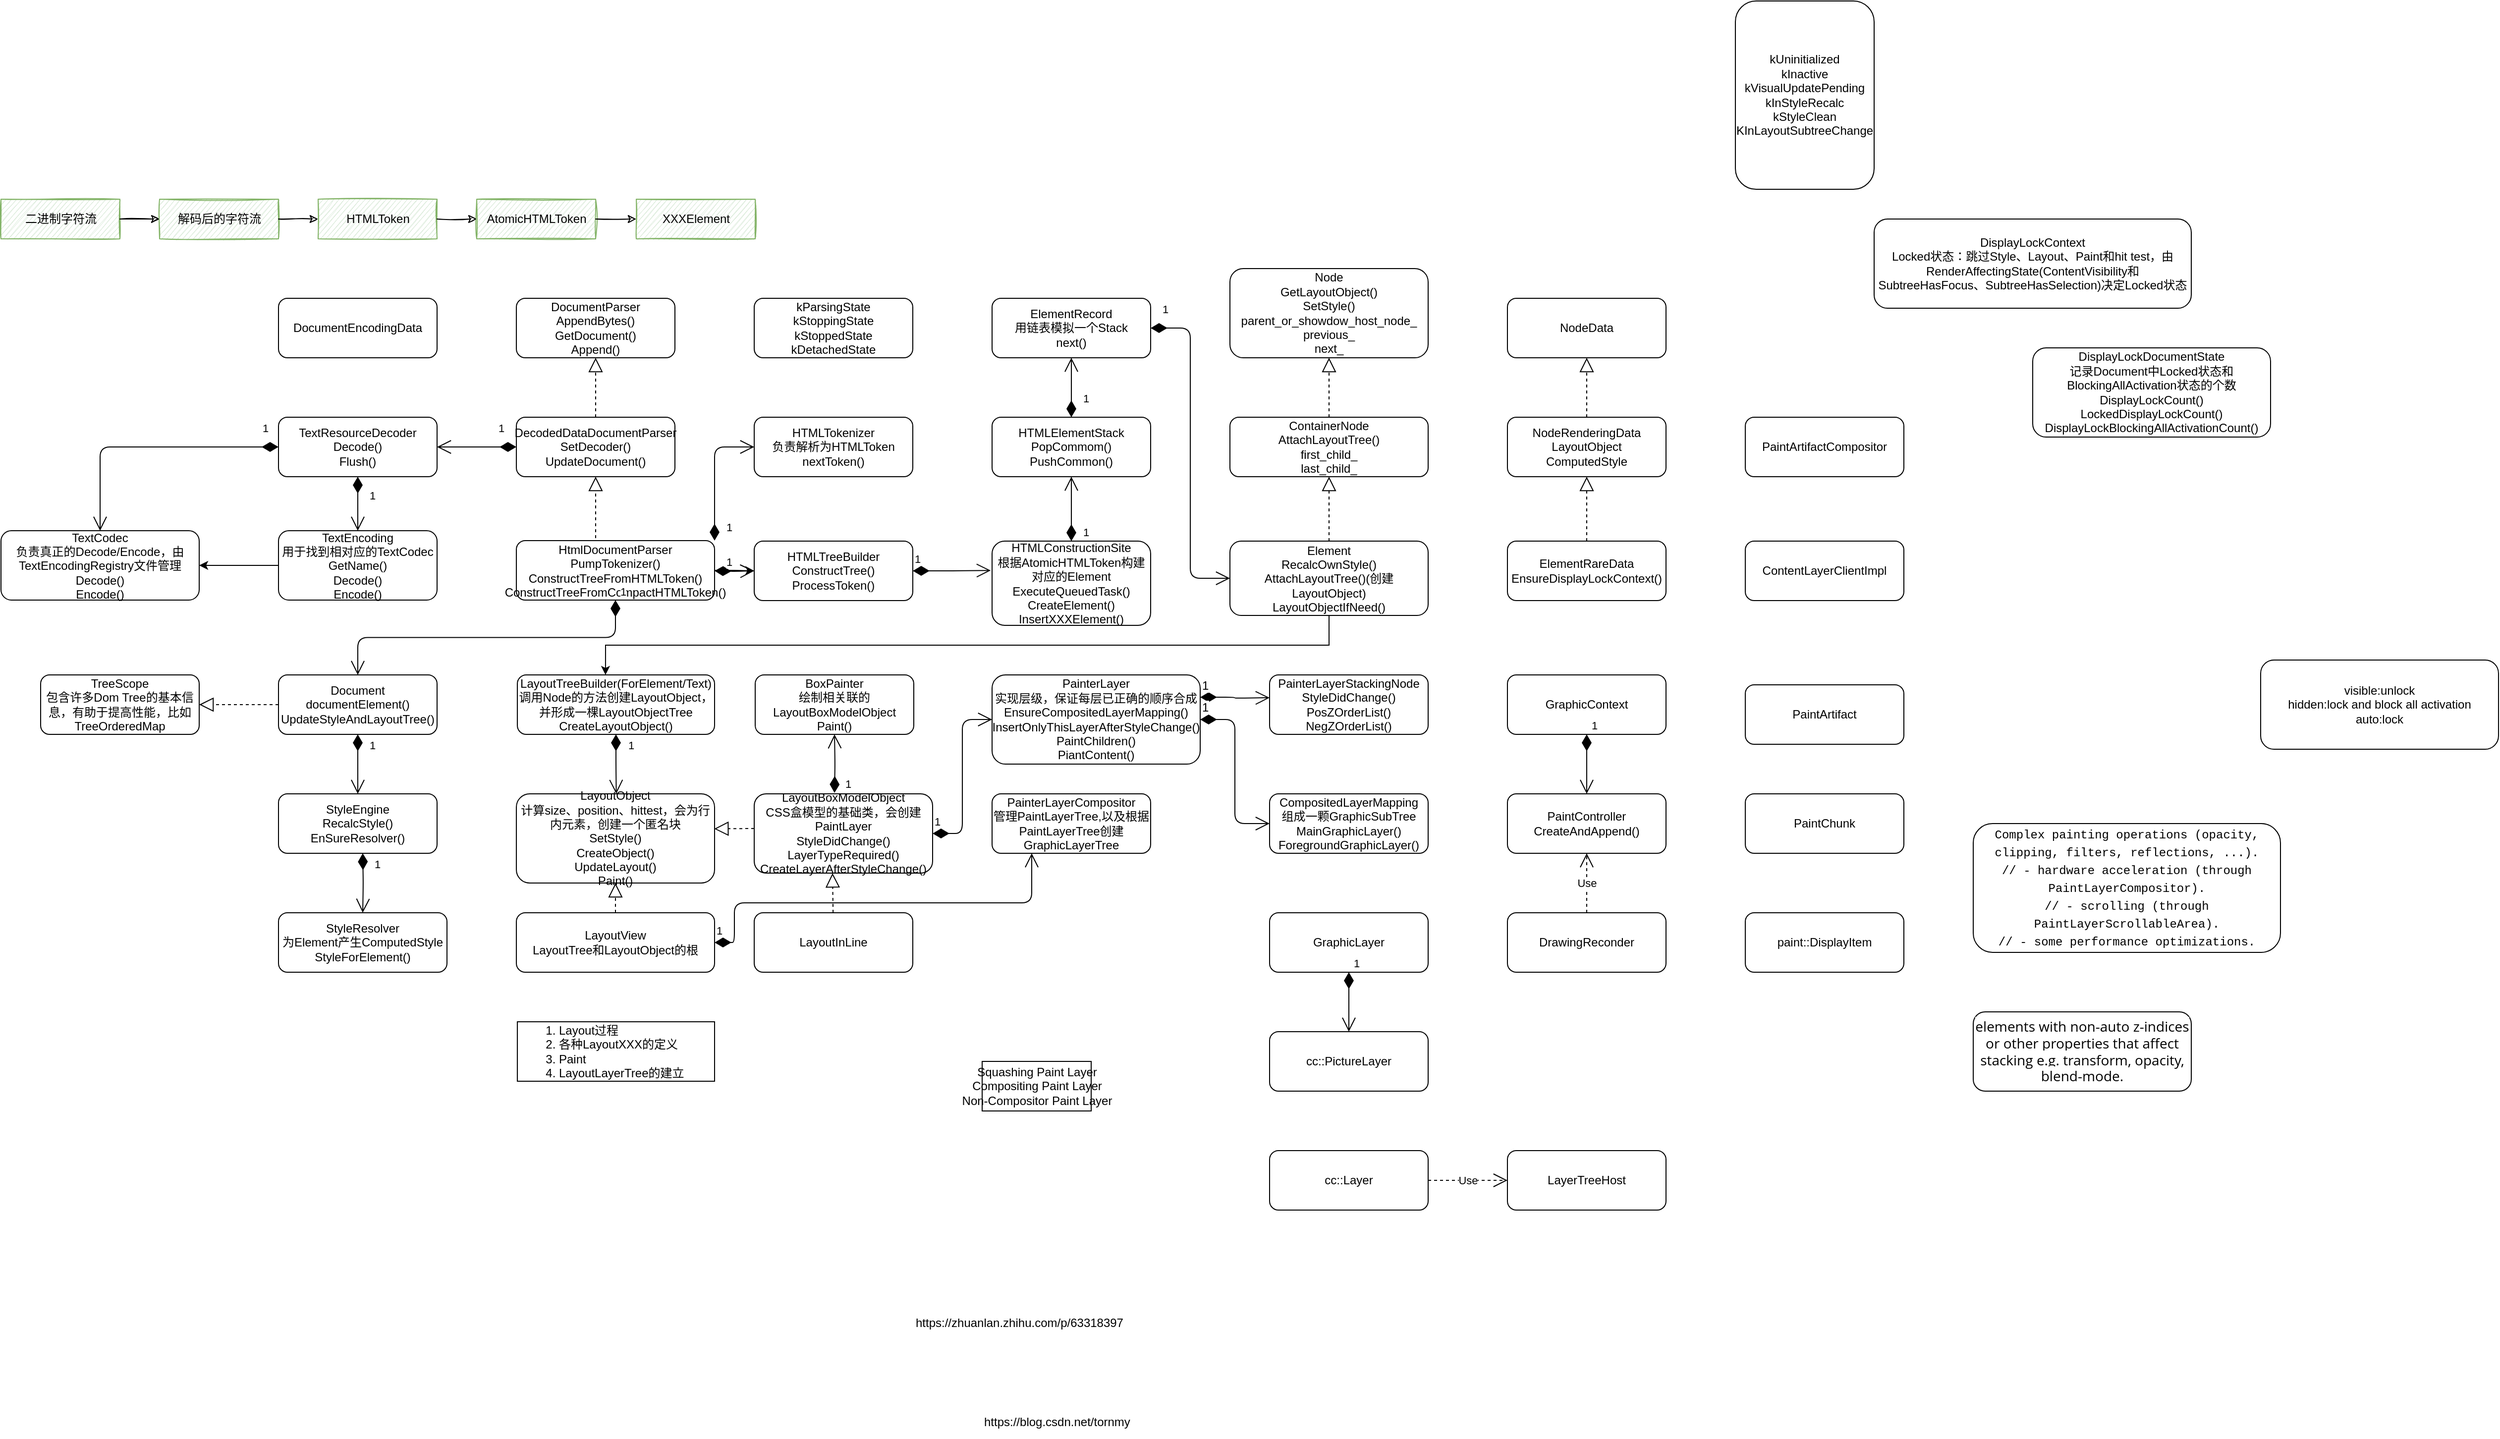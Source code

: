 <mxfile version="13.9.9" type="device" pages="5"><diagram id="XM28UsysbzNm-t_zky7A" name="DomTree"><mxGraphModel dx="1773" dy="636" grid="1" gridSize="10" guides="1" tooltips="1" connect="1" arrows="1" fold="1" page="1" pageScale="1" pageWidth="827" pageHeight="1169" math="0" shadow="0"><root><mxCell id="0"/><mxCell id="1" parent="0"/><mxCell id="ru7fXylwf5pwnEer7HS4-2" value="DocumentParser&lt;br&gt;AppendBytes()&lt;br&gt;GetDocument()&lt;br&gt;Append()" style="rounded=1;whiteSpace=wrap;html=1;" parent="1" vertex="1"><mxGeometry x="320" y="340" width="160" height="60" as="geometry"/></mxCell><mxCell id="ru7fXylwf5pwnEer7HS4-3" value="TextResourceDecoder&lt;br&gt;Decode()&lt;br&gt;Flush()" style="rounded=1;whiteSpace=wrap;html=1;" parent="1" vertex="1"><mxGeometry x="80" y="460" width="160" height="60" as="geometry"/></mxCell><mxCell id="ru7fXylwf5pwnEer7HS4-4" value="kParsingState&lt;br&gt;kStoppingState&lt;br&gt;kStoppedState&lt;br&gt;kDetachedState" style="rounded=1;whiteSpace=wrap;html=1;" parent="1" vertex="1"><mxGeometry x="560" y="340" width="160" height="60" as="geometry"/></mxCell><mxCell id="ru7fXylwf5pwnEer7HS4-5" value="DocumentEncodingData" style="rounded=1;whiteSpace=wrap;html=1;" parent="1" vertex="1"><mxGeometry x="80" y="340" width="160" height="60" as="geometry"/></mxCell><mxCell id="ru7fXylwf5pwnEer7HS4-8" style="edgeStyle=orthogonalEdgeStyle;rounded=0;orthogonalLoop=1;jettySize=auto;html=1;exitX=0;exitY=0.5;exitDx=0;exitDy=0;entryX=1;entryY=0.5;entryDx=0;entryDy=0;" parent="1" source="ru7fXylwf5pwnEer7HS4-6" target="ru7fXylwf5pwnEer7HS4-7" edge="1"><mxGeometry relative="1" as="geometry"/></mxCell><mxCell id="ru7fXylwf5pwnEer7HS4-6" value="TextEncoding&lt;br&gt;用于找到相对应的TextCodec&lt;br&gt;GetName()&lt;br&gt;Decode()&lt;br&gt;Encode()" style="rounded=1;whiteSpace=wrap;html=1;" parent="1" vertex="1"><mxGeometry x="80" y="574.5" width="160" height="70" as="geometry"/></mxCell><mxCell id="ru7fXylwf5pwnEer7HS4-7" value="TextCodec&lt;br&gt;负责真正的Decode/Encode，由TextEncodingRegistry文件管理&lt;br&gt;Decode()&lt;br&gt;Encode()" style="rounded=1;whiteSpace=wrap;html=1;" parent="1" vertex="1"><mxGeometry x="-200" y="574.5" width="200" height="70" as="geometry"/></mxCell><mxCell id="ru7fXylwf5pwnEer7HS4-9" value="1" style="endArrow=open;html=1;endSize=12;startArrow=diamondThin;startSize=14;startFill=1;edgeStyle=orthogonalEdgeStyle;align=left;verticalAlign=bottom;exitX=0.5;exitY=1;exitDx=0;exitDy=0;entryX=0.5;entryY=0;entryDx=0;entryDy=0;" parent="1" source="ru7fXylwf5pwnEer7HS4-3" target="ru7fXylwf5pwnEer7HS4-6" edge="1"><mxGeometry y="10" relative="1" as="geometry"><mxPoint x="-120" y="380" as="sourcePoint"/><mxPoint x="40" y="380" as="targetPoint"/><mxPoint as="offset"/></mxGeometry></mxCell><mxCell id="ru7fXylwf5pwnEer7HS4-10" value="1" style="endArrow=open;html=1;endSize=12;startArrow=diamondThin;startSize=14;startFill=1;edgeStyle=orthogonalEdgeStyle;align=left;verticalAlign=bottom;entryX=0.5;entryY=0;entryDx=0;entryDy=0;" parent="1" source="ru7fXylwf5pwnEer7HS4-3" target="ru7fXylwf5pwnEer7HS4-7" edge="1"><mxGeometry x="-0.862" y="-10" relative="1" as="geometry"><mxPoint x="-120" y="380" as="sourcePoint"/><mxPoint x="40" y="380" as="targetPoint"/><mxPoint as="offset"/></mxGeometry></mxCell><mxCell id="ru7fXylwf5pwnEer7HS4-11" value="DecodedDataDocumentParser&lt;br&gt;SetDecoder()&lt;br&gt;UpdateDocument()" style="rounded=1;whiteSpace=wrap;html=1;" parent="1" vertex="1"><mxGeometry x="320" y="460" width="160" height="60" as="geometry"/></mxCell><mxCell id="ru7fXylwf5pwnEer7HS4-12" value="" style="endArrow=block;dashed=1;endFill=0;endSize=12;html=1;exitX=0.5;exitY=0;exitDx=0;exitDy=0;" parent="1" source="ru7fXylwf5pwnEer7HS4-11" target="ru7fXylwf5pwnEer7HS4-2" edge="1"><mxGeometry width="160" relative="1" as="geometry"><mxPoint x="570" y="360" as="sourcePoint"/><mxPoint x="730" y="360" as="targetPoint"/></mxGeometry></mxCell><mxCell id="ru7fXylwf5pwnEer7HS4-27" value="" style="edgeStyle=orthogonalEdgeStyle;rounded=0;orthogonalLoop=1;jettySize=auto;html=1;" parent="1" source="ru7fXylwf5pwnEer7HS4-13" target="ru7fXylwf5pwnEer7HS4-19" edge="1"><mxGeometry relative="1" as="geometry"/></mxCell><mxCell id="ru7fXylwf5pwnEer7HS4-13" value="HtmlDocumentParser&lt;br&gt;PumpTokenizer()&lt;br&gt;ConstructTreeFromHTMLToken()&lt;br&gt;ConstructTreeFromCompactHTMLToken()" style="rounded=1;whiteSpace=wrap;html=1;" parent="1" vertex="1"><mxGeometry x="320" y="584.5" width="200" height="60" as="geometry"/></mxCell><mxCell id="ru7fXylwf5pwnEer7HS4-14" value="1" style="endArrow=open;html=1;endSize=12;startArrow=diamondThin;startSize=14;startFill=1;edgeStyle=orthogonalEdgeStyle;align=left;verticalAlign=bottom;entryX=1;entryY=0.5;entryDx=0;entryDy=0;exitX=0;exitY=0.5;exitDx=0;exitDy=0;" parent="1" source="ru7fXylwf5pwnEer7HS4-11" target="ru7fXylwf5pwnEer7HS4-3" edge="1"><mxGeometry x="-0.5" y="-10" relative="1" as="geometry"><mxPoint x="320" y="370" as="sourcePoint"/><mxPoint x="480" y="370" as="targetPoint"/><mxPoint as="offset"/></mxGeometry></mxCell><mxCell id="ru7fXylwf5pwnEer7HS4-15" value="" style="endArrow=block;dashed=1;endFill=0;endSize=12;html=1;exitX=0.4;exitY=-0.042;exitDx=0;exitDy=0;entryX=0.5;entryY=1;entryDx=0;entryDy=0;exitPerimeter=0;" parent="1" source="ru7fXylwf5pwnEer7HS4-13" target="ru7fXylwf5pwnEer7HS4-11" edge="1"><mxGeometry width="160" relative="1" as="geometry"><mxPoint x="410" y="470" as="sourcePoint"/><mxPoint x="410" y="410" as="targetPoint"/></mxGeometry></mxCell><mxCell id="ru7fXylwf5pwnEer7HS4-16" value="HTMLTokenizer&lt;br&gt;负责解析为HTMLToken&lt;br&gt;nextToken()" style="rounded=1;whiteSpace=wrap;html=1;" parent="1" vertex="1"><mxGeometry x="560" y="460" width="160" height="60" as="geometry"/></mxCell><mxCell id="ru7fXylwf5pwnEer7HS4-18" value="1" style="endArrow=open;html=1;endSize=12;startArrow=diamondThin;startSize=14;startFill=1;edgeStyle=orthogonalEdgeStyle;align=left;verticalAlign=bottom;entryX=0;entryY=0.5;entryDx=0;entryDy=0;exitX=1;exitY=0;exitDx=0;exitDy=0;" parent="1" source="ru7fXylwf5pwnEer7HS4-13" target="ru7fXylwf5pwnEer7HS4-16" edge="1"><mxGeometry x="-0.933" y="-10" relative="1" as="geometry"><mxPoint x="330" y="400" as="sourcePoint"/><mxPoint x="490" y="400" as="targetPoint"/><mxPoint as="offset"/></mxGeometry></mxCell><mxCell id="ru7fXylwf5pwnEer7HS4-19" value="HTMLTreeBuilder&lt;br&gt;ConstructTree()&lt;br&gt;ProcessToken()" style="rounded=1;whiteSpace=wrap;html=1;" parent="1" vertex="1"><mxGeometry x="560" y="585" width="160" height="60" as="geometry"/></mxCell><mxCell id="ru7fXylwf5pwnEer7HS4-20" value="1" style="endArrow=open;html=1;endSize=12;startArrow=diamondThin;startSize=14;startFill=1;edgeStyle=orthogonalEdgeStyle;align=left;verticalAlign=bottom;entryX=0;entryY=0.5;entryDx=0;entryDy=0;" parent="1" target="ru7fXylwf5pwnEer7HS4-19" edge="1"><mxGeometry x="-0.5" relative="1" as="geometry"><mxPoint x="520" y="615" as="sourcePoint"/><mxPoint x="490" y="390" as="targetPoint"/><mxPoint as="offset"/></mxGeometry></mxCell><mxCell id="ru7fXylwf5pwnEer7HS4-21" value="HTMLConstructionSite&lt;br&gt;根据AtomicHTMLToken构建对应的Element&lt;br&gt;ExecuteQueuedTask()&lt;br&gt;CreateElement()&lt;br&gt;InsertXXXElement()" style="rounded=1;whiteSpace=wrap;html=1;" parent="1" vertex="1"><mxGeometry x="800" y="585" width="160" height="85" as="geometry"/></mxCell><mxCell id="ru7fXylwf5pwnEer7HS4-26" value="HTMLElementStack&lt;br&gt;PopCommom()&lt;br&gt;PushCommon()" style="rounded=1;whiteSpace=wrap;html=1;" parent="1" vertex="1"><mxGeometry x="800" y="460" width="160" height="60" as="geometry"/></mxCell><mxCell id="ru7fXylwf5pwnEer7HS4-29" value="1" style="endArrow=open;html=1;endSize=12;startArrow=diamondThin;startSize=14;startFill=1;edgeStyle=orthogonalEdgeStyle;align=left;verticalAlign=bottom;entryX=-0.009;entryY=0.348;entryDx=0;entryDy=0;entryPerimeter=0;" parent="1" source="ru7fXylwf5pwnEer7HS4-19" target="ru7fXylwf5pwnEer7HS4-21" edge="1"><mxGeometry x="-1" y="3" relative="1" as="geometry"><mxPoint x="670" y="320" as="sourcePoint"/><mxPoint x="780" y="618" as="targetPoint"/><Array as="points"/></mxGeometry></mxCell><mxCell id="ru7fXylwf5pwnEer7HS4-30" value="ElementRecord&lt;br&gt;用链表模拟一个Stack&lt;br&gt;next()" style="rounded=1;whiteSpace=wrap;html=1;" parent="1" vertex="1"><mxGeometry x="800" y="340" width="160" height="60" as="geometry"/></mxCell><mxCell id="e6TYNXcnrzpY6FBE8dCn-4" style="edgeStyle=orthogonalEdgeStyle;rounded=0;orthogonalLoop=1;jettySize=auto;html=1;exitX=0.5;exitY=1;exitDx=0;exitDy=0;entryX=0.447;entryY=0;entryDx=0;entryDy=0;entryPerimeter=0;" parent="1" source="ru7fXylwf5pwnEer7HS4-31" target="7mQu5ftd-44sJiom_8S3-13" edge="1"><mxGeometry relative="1" as="geometry"><Array as="points"><mxPoint x="1140" y="690"/><mxPoint x="410" y="690"/></Array></mxGeometry></mxCell><mxCell id="ru7fXylwf5pwnEer7HS4-31" value="Element&lt;br&gt;RecalcOwnStyle()&lt;br&gt;AttachLayoutTree()(创建LayoutObject)&lt;br&gt;LayoutObjectIfNeed()" style="rounded=1;whiteSpace=wrap;html=1;" parent="1" vertex="1"><mxGeometry x="1040" y="585" width="200" height="75" as="geometry"/></mxCell><mxCell id="ru7fXylwf5pwnEer7HS4-33" value="1" style="endArrow=open;html=1;endSize=12;startArrow=diamondThin;startSize=14;startFill=1;edgeStyle=orthogonalEdgeStyle;align=left;verticalAlign=bottom;entryX=0.5;entryY=1;entryDx=0;entryDy=0;exitX=0.5;exitY=0;exitDx=0;exitDy=0;" parent="1" source="ru7fXylwf5pwnEer7HS4-21" target="ru7fXylwf5pwnEer7HS4-26" edge="1"><mxGeometry x="-1" y="-10" relative="1" as="geometry"><mxPoint x="900" y="570" as="sourcePoint"/><mxPoint x="860" y="620" as="targetPoint"/><mxPoint as="offset"/></mxGeometry></mxCell><mxCell id="ru7fXylwf5pwnEer7HS4-34" value="1" style="endArrow=open;html=1;endSize=12;startArrow=diamondThin;startSize=14;startFill=1;edgeStyle=orthogonalEdgeStyle;align=left;verticalAlign=bottom;entryX=0.5;entryY=1;entryDx=0;entryDy=0;exitX=0.5;exitY=0;exitDx=0;exitDy=0;" parent="1" source="ru7fXylwf5pwnEer7HS4-26" target="ru7fXylwf5pwnEer7HS4-30" edge="1"><mxGeometry x="-0.667" y="-10" relative="1" as="geometry"><mxPoint x="960" y="490" as="sourcePoint"/><mxPoint x="760" y="820" as="targetPoint"/><mxPoint as="offset"/></mxGeometry></mxCell><mxCell id="ru7fXylwf5pwnEer7HS4-35" value="1" style="endArrow=open;html=1;endSize=12;startArrow=diamondThin;startSize=14;startFill=1;edgeStyle=orthogonalEdgeStyle;align=left;verticalAlign=bottom;entryX=0;entryY=0.5;entryDx=0;entryDy=0;exitX=1;exitY=0.5;exitDx=0;exitDy=0;" parent="1" source="ru7fXylwf5pwnEer7HS4-30" target="ru7fXylwf5pwnEer7HS4-31" edge="1"><mxGeometry x="-0.939" y="10" relative="1" as="geometry"><mxPoint x="1120" y="520" as="sourcePoint"/><mxPoint x="1050" y="500" as="targetPoint"/><mxPoint as="offset"/></mxGeometry></mxCell><mxCell id="ru7fXylwf5pwnEer7HS4-45" value="" style="group" parent="1" vertex="1" connectable="0"><mxGeometry x="-200" y="240" width="761" height="40" as="geometry"/></mxCell><mxCell id="ru7fXylwf5pwnEer7HS4-22" value="二进制字符流" style="html=1;sketch=1;fillColor=#d5e8d4;strokeColor=#82b366;" parent="ru7fXylwf5pwnEer7HS4-45" vertex="1"><mxGeometry width="120" height="40" as="geometry"/></mxCell><mxCell id="ru7fXylwf5pwnEer7HS4-23" value="解码后的字符流" style="html=1;sketch=1;fillColor=#d5e8d4;strokeColor=#82b366;" parent="ru7fXylwf5pwnEer7HS4-45" vertex="1"><mxGeometry x="160" width="120" height="40" as="geometry"/></mxCell><mxCell id="ru7fXylwf5pwnEer7HS4-41" style="edgeStyle=orthogonalEdgeStyle;rounded=0;orthogonalLoop=1;jettySize=auto;html=1;exitX=1;exitY=0.5;exitDx=0;exitDy=0;entryX=0;entryY=0.5;entryDx=0;entryDy=0;sketch=1;" parent="ru7fXylwf5pwnEer7HS4-45" source="ru7fXylwf5pwnEer7HS4-22" target="ru7fXylwf5pwnEer7HS4-23" edge="1"><mxGeometry relative="1" as="geometry"/></mxCell><mxCell id="ru7fXylwf5pwnEer7HS4-24" value="HTMLToken" style="html=1;sketch=1;fillColor=#d5e8d4;strokeColor=#82b366;" parent="ru7fXylwf5pwnEer7HS4-45" vertex="1"><mxGeometry x="320" width="120" height="40" as="geometry"/></mxCell><mxCell id="ru7fXylwf5pwnEer7HS4-42" style="edgeStyle=orthogonalEdgeStyle;rounded=0;orthogonalLoop=1;jettySize=auto;html=1;exitX=1;exitY=0.5;exitDx=0;exitDy=0;entryX=0;entryY=0.5;entryDx=0;entryDy=0;sketch=1;" parent="ru7fXylwf5pwnEer7HS4-45" source="ru7fXylwf5pwnEer7HS4-23" target="ru7fXylwf5pwnEer7HS4-24" edge="1"><mxGeometry relative="1" as="geometry"/></mxCell><mxCell id="ru7fXylwf5pwnEer7HS4-25" value="AtomicHTMLToken" style="html=1;sketch=1;fillColor=#d5e8d4;strokeColor=#82b366;" parent="ru7fXylwf5pwnEer7HS4-45" vertex="1"><mxGeometry x="480" width="120" height="40" as="geometry"/></mxCell><mxCell id="ru7fXylwf5pwnEer7HS4-43" style="edgeStyle=orthogonalEdgeStyle;rounded=0;orthogonalLoop=1;jettySize=auto;html=1;exitX=1;exitY=0.5;exitDx=0;exitDy=0;entryX=0;entryY=0.5;entryDx=0;entryDy=0;sketch=1;" parent="ru7fXylwf5pwnEer7HS4-45" source="ru7fXylwf5pwnEer7HS4-24" target="ru7fXylwf5pwnEer7HS4-25" edge="1"><mxGeometry relative="1" as="geometry"/></mxCell><mxCell id="ru7fXylwf5pwnEer7HS4-36" value="XXXElement" style="html=1;sketch=1;fillColor=#d5e8d4;strokeColor=#82b366;" parent="ru7fXylwf5pwnEer7HS4-45" vertex="1"><mxGeometry x="641" width="120" height="40" as="geometry"/></mxCell><mxCell id="ru7fXylwf5pwnEer7HS4-44" style="edgeStyle=orthogonalEdgeStyle;rounded=0;orthogonalLoop=1;jettySize=auto;html=1;exitX=1;exitY=0.5;exitDx=0;exitDy=0;entryX=0;entryY=0.5;entryDx=0;entryDy=0;sketch=1;" parent="ru7fXylwf5pwnEer7HS4-45" source="ru7fXylwf5pwnEer7HS4-25" target="ru7fXylwf5pwnEer7HS4-36" edge="1"><mxGeometry relative="1" as="geometry"/></mxCell><mxCell id="7mQu5ftd-44sJiom_8S3-1" value="Document&lt;br&gt;documentElement()&lt;br&gt;UpdateStyleAndLayoutTree()" style="rounded=1;whiteSpace=wrap;html=1;" parent="1" vertex="1"><mxGeometry x="80" y="720" width="160" height="60" as="geometry"/></mxCell><mxCell id="7mQu5ftd-44sJiom_8S3-2" value="LayoutView&lt;br&gt;LayoutTree和LayoutObject的根" style="rounded=1;whiteSpace=wrap;html=1;" parent="1" vertex="1"><mxGeometry x="320" y="960" width="200" height="60" as="geometry"/></mxCell><mxCell id="7mQu5ftd-44sJiom_8S3-3" value="LayoutObject&lt;br&gt;计算size、position、hittest，会为行内元素，创建一个匿名块&lt;br&gt;SetStyle()&lt;br&gt;CreateObject()&lt;br&gt;UpdateLayout()&lt;br&gt;Paint()" style="rounded=1;whiteSpace=wrap;html=1;" parent="1" vertex="1"><mxGeometry x="320" y="840" width="200" height="90" as="geometry"/></mxCell><mxCell id="7mQu5ftd-44sJiom_8S3-4" value="StyleEngine&lt;br&gt;RecalcStyle()&lt;br&gt;EnSureResolver()" style="rounded=1;whiteSpace=wrap;html=1;" parent="1" vertex="1"><mxGeometry x="80" y="840" width="160" height="60" as="geometry"/></mxCell><mxCell id="7mQu5ftd-44sJiom_8S3-5" value="ContainerNode&lt;br&gt;AttachLayoutTree()&lt;br&gt;first_child_&lt;br&gt;last_child_" style="rounded=1;whiteSpace=wrap;html=1;" parent="1" vertex="1"><mxGeometry x="1040" y="460" width="200" height="60" as="geometry"/></mxCell><mxCell id="7mQu5ftd-44sJiom_8S3-6" value="Node&lt;br&gt;GetLayoutObject()&lt;br&gt;SetStyle()&lt;br&gt;parent_or_showdow_host_node_&lt;br&gt;previous_&lt;br&gt;next_" style="rounded=1;whiteSpace=wrap;html=1;" parent="1" vertex="1"><mxGeometry x="1040" y="310" width="200" height="90" as="geometry"/></mxCell><mxCell id="7mQu5ftd-44sJiom_8S3-7" value="" style="endArrow=block;dashed=1;endFill=0;endSize=12;html=1;entryX=0.5;entryY=1;entryDx=0;entryDy=0;exitX=0.5;exitY=0;exitDx=0;exitDy=0;" parent="1" source="7mQu5ftd-44sJiom_8S3-5" target="7mQu5ftd-44sJiom_8S3-6" edge="1"><mxGeometry width="160" relative="1" as="geometry"><mxPoint x="880" y="570" as="sourcePoint"/><mxPoint x="1040" y="570" as="targetPoint"/></mxGeometry></mxCell><mxCell id="7mQu5ftd-44sJiom_8S3-8" value="" style="endArrow=block;dashed=1;endFill=0;endSize=12;html=1;entryX=0.5;entryY=1;entryDx=0;entryDy=0;exitX=0.5;exitY=0;exitDx=0;exitDy=0;" parent="1" source="ru7fXylwf5pwnEer7HS4-31" target="7mQu5ftd-44sJiom_8S3-5" edge="1"><mxGeometry width="160" relative="1" as="geometry"><mxPoint x="1130" y="470" as="sourcePoint"/><mxPoint x="1130" y="410" as="targetPoint"/></mxGeometry></mxCell><mxCell id="7mQu5ftd-44sJiom_8S3-11" value="" style="endArrow=block;dashed=1;endFill=0;endSize=12;html=1;exitX=0.5;exitY=0;exitDx=0;exitDy=0;" parent="1" source="7mQu5ftd-44sJiom_8S3-2" target="7mQu5ftd-44sJiom_8S3-3" edge="1"><mxGeometry width="160" relative="1" as="geometry"><mxPoint x="490" y="700" as="sourcePoint"/><mxPoint x="650" y="700" as="targetPoint"/></mxGeometry></mxCell><mxCell id="7mQu5ftd-44sJiom_8S3-12" value="1" style="endArrow=open;html=1;endSize=12;startArrow=diamondThin;startSize=14;startFill=1;edgeStyle=orthogonalEdgeStyle;align=left;verticalAlign=bottom;exitX=0.5;exitY=1;exitDx=0;exitDy=0;entryX=0.5;entryY=0;entryDx=0;entryDy=0;" parent="1" source="7mQu5ftd-44sJiom_8S3-1" target="7mQu5ftd-44sJiom_8S3-4" edge="1"><mxGeometry x="-0.333" y="10" relative="1" as="geometry"><mxPoint x="490" y="580" as="sourcePoint"/><mxPoint x="650" y="580" as="targetPoint"/><mxPoint as="offset"/></mxGeometry></mxCell><mxCell id="7mQu5ftd-44sJiom_8S3-13" value="LayoutTreeBuilder(ForElement/Text)&lt;br&gt;调用Node的方法创建LayoutObject，并形成一棵LayoutObjectTree&lt;br&gt;CreateLayoutObject()" style="rounded=1;whiteSpace=wrap;html=1;" parent="1" vertex="1"><mxGeometry x="321" y="720" width="199" height="60" as="geometry"/></mxCell><mxCell id="7mQu5ftd-44sJiom_8S3-14" value="StyleResolver&lt;br&gt;为Element产生ComputedStyle&lt;br&gt;StyleForElement()" style="rounded=1;whiteSpace=wrap;html=1;" parent="1" vertex="1"><mxGeometry x="80" y="960" width="170" height="60" as="geometry"/></mxCell><mxCell id="7mQu5ftd-44sJiom_8S3-15" value="1" style="endArrow=open;html=1;endSize=12;startArrow=diamondThin;startSize=14;startFill=1;edgeStyle=orthogonalEdgeStyle;align=left;verticalAlign=bottom;entryX=0.5;entryY=0;entryDx=0;entryDy=0;" parent="1" target="7mQu5ftd-44sJiom_8S3-14" edge="1"><mxGeometry x="-0.333" y="10" relative="1" as="geometry"><mxPoint x="165" y="900" as="sourcePoint"/><mxPoint x="170" y="850" as="targetPoint"/><mxPoint as="offset"/></mxGeometry></mxCell><mxCell id="7mQu5ftd-44sJiom_8S3-16" value="1" style="endArrow=open;html=1;endSize=12;startArrow=diamondThin;startSize=14;startFill=1;edgeStyle=orthogonalEdgeStyle;align=left;verticalAlign=bottom;exitX=0.5;exitY=1;exitDx=0;exitDy=0;" parent="1" source="ru7fXylwf5pwnEer7HS4-13" target="7mQu5ftd-44sJiom_8S3-1" edge="1"><mxGeometry x="-1" y="3" relative="1" as="geometry"><mxPoint x="410" y="610" as="sourcePoint"/><mxPoint x="570" y="610" as="targetPoint"/></mxGeometry></mxCell><mxCell id="7mQu5ftd-44sJiom_8S3-20" value="LayoutBoxModelObject&lt;br&gt;CSS盒模型的基础类，会创建PaintLayer&lt;br&gt;StyleDidChange()&lt;br&gt;LayerTypeRequired()&lt;br&gt;CreateLayerAfterStyleChange()" style="rounded=1;whiteSpace=wrap;html=1;" parent="1" vertex="1"><mxGeometry x="560" y="840" width="180" height="80" as="geometry"/></mxCell><mxCell id="7mQu5ftd-44sJiom_8S3-21" value="1" style="endArrow=open;html=1;endSize=12;startArrow=diamondThin;startSize=14;startFill=1;edgeStyle=orthogonalEdgeStyle;align=left;verticalAlign=bottom;exitX=0.5;exitY=1;exitDx=0;exitDy=0;entryX=0.504;entryY=0;entryDx=0;entryDy=0;entryPerimeter=0;" parent="1" source="7mQu5ftd-44sJiom_8S3-13" target="7mQu5ftd-44sJiom_8S3-3" edge="1"><mxGeometry x="-0.337" y="10" relative="1" as="geometry"><mxPoint x="410" y="810" as="sourcePoint"/><mxPoint x="420" y="840" as="targetPoint"/><mxPoint as="offset"/></mxGeometry></mxCell><mxCell id="7mQu5ftd-44sJiom_8S3-22" value="" style="endArrow=block;dashed=1;endFill=0;endSize=12;html=1;entryX=0.998;entryY=0.392;entryDx=0;entryDy=0;entryPerimeter=0;" parent="1" target="7mQu5ftd-44sJiom_8S3-3" edge="1"><mxGeometry width="160" relative="1" as="geometry"><mxPoint x="560" y="875" as="sourcePoint"/><mxPoint x="530" y="840" as="targetPoint"/></mxGeometry></mxCell><mxCell id="7mQu5ftd-44sJiom_8S3-23" value="LayoutInLine" style="rounded=1;whiteSpace=wrap;html=1;" parent="1" vertex="1"><mxGeometry x="560" y="960" width="160" height="60" as="geometry"/></mxCell><mxCell id="7mQu5ftd-44sJiom_8S3-24" value="" style="endArrow=block;dashed=1;endFill=0;endSize=12;html=1;entryX=0.439;entryY=1;entryDx=0;entryDy=0;entryPerimeter=0;" parent="1" source="7mQu5ftd-44sJiom_8S3-23" target="7mQu5ftd-44sJiom_8S3-20" edge="1"><mxGeometry width="160" relative="1" as="geometry"><mxPoint x="380" y="1050" as="sourcePoint"/><mxPoint x="540" y="1050" as="targetPoint"/></mxGeometry></mxCell><mxCell id="7mQu5ftd-44sJiom_8S3-25" value="BoxPainter&lt;br&gt;绘制相关联的LayoutBoxModelObject&lt;br&gt;Paint()" style="rounded=1;whiteSpace=wrap;html=1;" parent="1" vertex="1"><mxGeometry x="561" y="720" width="160" height="60" as="geometry"/></mxCell><mxCell id="7mQu5ftd-44sJiom_8S3-26" value="1" style="endArrow=open;html=1;endSize=12;startArrow=diamondThin;startSize=14;startFill=1;edgeStyle=orthogonalEdgeStyle;align=left;verticalAlign=bottom;entryX=0.5;entryY=1;entryDx=0;entryDy=0;" parent="1" target="7mQu5ftd-44sJiom_8S3-25" edge="1"><mxGeometry x="-1" y="-9" relative="1" as="geometry"><mxPoint x="641" y="839" as="sourcePoint"/><mxPoint x="660" y="830" as="targetPoint"/><mxPoint as="offset"/></mxGeometry></mxCell><mxCell id="7mQu5ftd-44sJiom_8S3-27" value="PainterLayer&lt;br&gt;实现层级，保证每层已正确的顺序合成&lt;br&gt;EnsureCompositedLayerMapping()&lt;br&gt;InsertOnlyThisLayerAfterStyleChange()&lt;br&gt;PaintChildren()&lt;br&gt;PiantContent()" style="rounded=1;whiteSpace=wrap;html=1;" parent="1" vertex="1"><mxGeometry x="800" y="720" width="210" height="90" as="geometry"/></mxCell><mxCell id="7mQu5ftd-44sJiom_8S3-28" value="PainterLayerCompositor&lt;br&gt;管理PaintLayerTree,以及根据PaintLayerTree创建GraphicLayerTree" style="rounded=1;whiteSpace=wrap;html=1;" parent="1" vertex="1"><mxGeometry x="800" y="840" width="160" height="60" as="geometry"/></mxCell><mxCell id="7mQu5ftd-44sJiom_8S3-30" value="1" style="endArrow=open;html=1;endSize=12;startArrow=diamondThin;startSize=14;startFill=1;edgeStyle=orthogonalEdgeStyle;align=left;verticalAlign=bottom;entryX=0;entryY=0.5;entryDx=0;entryDy=0;" parent="1" source="7mQu5ftd-44sJiom_8S3-20" target="7mQu5ftd-44sJiom_8S3-27" edge="1"><mxGeometry x="-1" y="3" relative="1" as="geometry"><mxPoint x="510" y="820" as="sourcePoint"/><mxPoint x="770" y="746" as="targetPoint"/></mxGeometry></mxCell><mxCell id="7mQu5ftd-44sJiom_8S3-32" value="1" style="endArrow=open;html=1;endSize=12;startArrow=diamondThin;startSize=14;startFill=1;edgeStyle=orthogonalEdgeStyle;align=left;verticalAlign=bottom;exitX=1;exitY=0.5;exitDx=0;exitDy=0;entryX=0.25;entryY=1;entryDx=0;entryDy=0;" parent="1" source="7mQu5ftd-44sJiom_8S3-2" target="7mQu5ftd-44sJiom_8S3-28" edge="1"><mxGeometry x="-1" y="3" relative="1" as="geometry"><mxPoint x="430" y="1060" as="sourcePoint"/><mxPoint x="590" y="1060" as="targetPoint"/><Array as="points"><mxPoint x="540" y="990"/><mxPoint x="540" y="950"/><mxPoint x="840" y="950"/></Array></mxGeometry></mxCell><mxCell id="nBPZofAe_EjqUCCsN4Wc-1" value="NodeRenderingData&lt;br&gt;LayoutObject&lt;br&gt;ComputedStyle" style="rounded=1;whiteSpace=wrap;html=1;" parent="1" vertex="1"><mxGeometry x="1320" y="460" width="160" height="60" as="geometry"/></mxCell><mxCell id="nBPZofAe_EjqUCCsN4Wc-2" value="NodeData" style="rounded=1;whiteSpace=wrap;html=1;" parent="1" vertex="1"><mxGeometry x="1320" y="340" width="160" height="60" as="geometry"/></mxCell><mxCell id="nBPZofAe_EjqUCCsN4Wc-3" value="ElementRareData&lt;br&gt;EnsureDisplayLockContext()" style="rounded=1;whiteSpace=wrap;html=1;" parent="1" vertex="1"><mxGeometry x="1320" y="585" width="160" height="60" as="geometry"/></mxCell><mxCell id="nBPZofAe_EjqUCCsN4Wc-4" value="" style="endArrow=block;dashed=1;endFill=0;endSize=12;html=1;entryX=0.5;entryY=1;entryDx=0;entryDy=0;" parent="1" source="nBPZofAe_EjqUCCsN4Wc-1" target="nBPZofAe_EjqUCCsN4Wc-2" edge="1"><mxGeometry width="160" relative="1" as="geometry"><mxPoint x="1170" y="470" as="sourcePoint"/><mxPoint x="1170" y="410" as="targetPoint"/></mxGeometry></mxCell><mxCell id="nBPZofAe_EjqUCCsN4Wc-5" value="" style="endArrow=block;dashed=1;endFill=0;endSize=12;html=1;entryX=0.5;entryY=1;entryDx=0;entryDy=0;" parent="1" source="nBPZofAe_EjqUCCsN4Wc-3" target="nBPZofAe_EjqUCCsN4Wc-1" edge="1"><mxGeometry width="160" relative="1" as="geometry"><mxPoint x="1170" y="595" as="sourcePoint"/><mxPoint x="1170" y="530" as="targetPoint"/></mxGeometry></mxCell><mxCell id="nBPZofAe_EjqUCCsN4Wc-6" value="DisplayLockContext&lt;br&gt;Locked状态：跳过Style、Layout、Paint和hit test，由RenderAffectingState(ContentVisibility和SubtreeHasFocus、SubtreeHasSelection)决定Locked状态" style="rounded=1;whiteSpace=wrap;html=1;" parent="1" vertex="1"><mxGeometry x="1690" y="260" width="320" height="90" as="geometry"/></mxCell><mxCell id="nBPZofAe_EjqUCCsN4Wc-7" value="kUninitialized&lt;br&gt;kInactive&lt;br&gt;kVisualUpdatePending&lt;br&gt;kInStyleRecalc&lt;br&gt;kStyleClean&lt;br&gt;KInLayoutSubtreeChange&lt;br&gt;" style="rounded=1;whiteSpace=wrap;html=1;" parent="1" vertex="1"><mxGeometry x="1550" y="40" width="140" height="190" as="geometry"/></mxCell><mxCell id="nBPZofAe_EjqUCCsN4Wc-8" value="TreeScope&lt;br&gt;包含许多Dom Tree的基本信息，有助于提高性能，比如&lt;br&gt;TreeOrderedMap" style="rounded=1;whiteSpace=wrap;html=1;" parent="1" vertex="1"><mxGeometry x="-160" y="720" width="160" height="60" as="geometry"/></mxCell><mxCell id="nBPZofAe_EjqUCCsN4Wc-9" value="" style="endArrow=block;dashed=1;endFill=0;endSize=12;html=1;exitX=0;exitY=0.5;exitDx=0;exitDy=0;entryX=1;entryY=0.5;entryDx=0;entryDy=0;" parent="1" source="7mQu5ftd-44sJiom_8S3-1" target="nBPZofAe_EjqUCCsN4Wc-8" edge="1"><mxGeometry width="160" relative="1" as="geometry"><mxPoint x="30" y="600" as="sourcePoint"/><mxPoint x="190" y="600" as="targetPoint"/></mxGeometry></mxCell><mxCell id="QrKC8C02KzHK1k31FLSk-1" value="DisplayLockDocumentState&lt;br&gt;记录Document中Locked状态和BlockingAllActivation状态的个数&lt;br&gt;DisplayLockCount()&lt;br&gt;LockedDisplayLockCount()&lt;br&gt;DisplayLockBlockingAllActivationCount()" style="rounded=1;whiteSpace=wrap;html=1;" parent="1" vertex="1"><mxGeometry x="1850" y="390" width="240" height="90" as="geometry"/></mxCell><mxCell id="QrKC8C02KzHK1k31FLSk-2" value="visible:unlock&lt;br&gt;hidden:lock and block all activation&lt;br&gt;auto:lock" style="rounded=1;whiteSpace=wrap;html=1;" parent="1" vertex="1"><mxGeometry x="2080" y="705" width="240" height="90" as="geometry"/></mxCell><mxCell id="e6TYNXcnrzpY6FBE8dCn-3" value="&lt;ol&gt;&lt;li&gt;Layout过程&lt;/li&gt;&lt;li&gt;各种LayoutXXX的定义&lt;/li&gt;&lt;li&gt;Paint&lt;/li&gt;&lt;li&gt;LayoutLayerTree的建立&lt;/li&gt;&lt;/ol&gt;" style="html=1;align=left;" parent="1" vertex="1"><mxGeometry x="321" y="1070" width="199" height="60" as="geometry"/></mxCell><mxCell id="JqBoQ125JNtGesrhuxrd-1" value="PainterLayerStackingNode&lt;br&gt;StyleDidChange()&lt;br&gt;PosZOrderList()&lt;br&gt;NegZOrderList()" style="rounded=1;whiteSpace=wrap;html=1;" parent="1" vertex="1"><mxGeometry x="1080" y="720" width="160" height="60" as="geometry"/></mxCell><mxCell id="JqBoQ125JNtGesrhuxrd-3" value="&lt;span style=&quot;font-family: &amp;#34;open sans&amp;#34; , sans-serif ; font-size: 14px ; text-align: left ; background-color: rgb(255 , 255 , 255)&quot;&gt;elements with non-auto z-indices or other properties that affect stacking e.g. transform, opacity, blend-mode.&lt;/span&gt;" style="rounded=1;whiteSpace=wrap;html=1;" parent="1" vertex="1"><mxGeometry x="1790" y="1060" width="220" height="80" as="geometry"/></mxCell><mxCell id="JqBoQ125JNtGesrhuxrd-4" value="&lt;div style=&quot;font-family: menlo, monaco, &amp;quot;courier new&amp;quot;, monospace; line-height: 18px;&quot;&gt;&lt;div&gt;&lt;span style=&quot;&quot;&gt;Complex painting operations (opacity, clipping, filters, reflections, ...).&lt;/span&gt;&lt;/div&gt;&lt;div&gt;&lt;span style=&quot;&quot;&gt;// - hardware acceleration (through PaintLayerCompositor).&lt;/span&gt;&lt;/div&gt;&lt;div&gt;&lt;span style=&quot;&quot;&gt;// - scrolling (through PaintLayerScrollableArea).&lt;/span&gt;&lt;/div&gt;&lt;div&gt;&lt;span style=&quot;&quot;&gt;// - some performance optimizations.&lt;/span&gt;&lt;/div&gt;&lt;/div&gt;" style="rounded=1;whiteSpace=wrap;html=1;labelBackgroundColor=none;" parent="1" vertex="1"><mxGeometry x="1790" y="870" width="310" height="130" as="geometry"/></mxCell><UserObject label="https://zhuanlan.zhihu.com/p/63318397" link="https://zhuanlan.zhihu.com/p/63318397" id="JqBoQ125JNtGesrhuxrd-5"><mxCell style="text;whiteSpace=wrap;html=1;fontSize=12;fontColor=#000000;" parent="1" vertex="1"><mxGeometry x="721" y="1360" width="230" height="30" as="geometry"/></mxCell></UserObject><mxCell id="JqBoQ125JNtGesrhuxrd-6" value="1" style="endArrow=open;html=1;endSize=12;startArrow=diamondThin;startSize=14;startFill=1;edgeStyle=orthogonalEdgeStyle;align=left;verticalAlign=bottom;fontSize=12;fontColor=#000000;exitX=1;exitY=0.25;exitDx=0;exitDy=0;" parent="1" source="7mQu5ftd-44sJiom_8S3-27" edge="1"><mxGeometry x="-1" y="3" relative="1" as="geometry"><mxPoint x="1200" y="780" as="sourcePoint"/><mxPoint x="1080" y="743" as="targetPoint"/></mxGeometry></mxCell><UserObject label="https://blog.csdn.net/tornmy" link="https://blog.csdn.net/tornmy" id="JqBoQ125JNtGesrhuxrd-7"><mxCell style="text;whiteSpace=wrap;html=1;fontSize=12;fontColor=#000000;" parent="1" vertex="1"><mxGeometry x="790" y="1460" width="170" height="30" as="geometry"/></mxCell></UserObject><mxCell id="JqBoQ125JNtGesrhuxrd-8" value="Squashing Paint Layer&lt;br&gt;Compositing Paint Layer&lt;br&gt;Non-Compositor Paint Layer" style="html=1;labelBackgroundColor=none;strokeWidth=1;gradientColor=none;fontSize=12;fontColor=#000000;align=center;" parent="1" vertex="1"><mxGeometry x="790" y="1110" width="110" height="50" as="geometry"/></mxCell><mxCell id="vFEpcpO49iJlQFH2wOuy-1" value="CompositedLayerMapping&lt;br&gt;组成一颗GraphicSubTree&lt;br&gt;MainGraphicLayer()&lt;br&gt;ForegroundGraphicLayer()" style="rounded=1;whiteSpace=wrap;html=1;" parent="1" vertex="1"><mxGeometry x="1080" y="840" width="160" height="60" as="geometry"/></mxCell><mxCell id="vFEpcpO49iJlQFH2wOuy-2" value="1" style="endArrow=open;html=1;endSize=12;startArrow=diamondThin;startSize=14;startFill=1;edgeStyle=orthogonalEdgeStyle;align=left;verticalAlign=bottom;fontSize=12;fontColor=#000000;entryX=0;entryY=0.5;entryDx=0;entryDy=0;" parent="1" source="7mQu5ftd-44sJiom_8S3-27" target="vFEpcpO49iJlQFH2wOuy-1" edge="1"><mxGeometry x="-1" y="3" relative="1" as="geometry"><mxPoint x="1020" y="752.5" as="sourcePoint"/><mxPoint x="1090" y="753" as="targetPoint"/></mxGeometry></mxCell><mxCell id="vFEpcpO49iJlQFH2wOuy-3" value="GraphicContext" style="rounded=1;whiteSpace=wrap;html=1;" parent="1" vertex="1"><mxGeometry x="1320" y="720" width="160" height="60" as="geometry"/></mxCell><mxCell id="vFEpcpO49iJlQFH2wOuy-4" value="PaintController&lt;br&gt;CreateAndAppend()" style="rounded=1;whiteSpace=wrap;html=1;" parent="1" vertex="1"><mxGeometry x="1320" y="840" width="160" height="60" as="geometry"/></mxCell><mxCell id="vFEpcpO49iJlQFH2wOuy-5" value="DrawingReconder" style="rounded=1;whiteSpace=wrap;html=1;" parent="1" vertex="1"><mxGeometry x="1320" y="960" width="160" height="60" as="geometry"/></mxCell><mxCell id="vFEpcpO49iJlQFH2wOuy-6" value="1" style="endArrow=open;html=1;endSize=12;startArrow=diamondThin;startSize=14;startFill=1;edgeStyle=orthogonalEdgeStyle;align=left;verticalAlign=bottom;exitX=0.5;exitY=1;exitDx=0;exitDy=0;" parent="1" source="vFEpcpO49iJlQFH2wOuy-3" target="vFEpcpO49iJlQFH2wOuy-4" edge="1"><mxGeometry x="-1" y="3" relative="1" as="geometry"><mxPoint x="1480" y="860" as="sourcePoint"/><mxPoint x="1640" y="860" as="targetPoint"/></mxGeometry></mxCell><mxCell id="vFEpcpO49iJlQFH2wOuy-7" value="Use" style="endArrow=open;endSize=12;dashed=1;html=1;exitX=0.5;exitY=0;exitDx=0;exitDy=0;entryX=0.5;entryY=1;entryDx=0;entryDy=0;" parent="1" source="vFEpcpO49iJlQFH2wOuy-5" target="vFEpcpO49iJlQFH2wOuy-4" edge="1"><mxGeometry width="160" relative="1" as="geometry"><mxPoint x="1480" y="850" as="sourcePoint"/><mxPoint x="1640" y="850" as="targetPoint"/></mxGeometry></mxCell><mxCell id="vFEpcpO49iJlQFH2wOuy-8" value="PaintChunk" style="rounded=1;whiteSpace=wrap;html=1;" parent="1" vertex="1"><mxGeometry x="1560" y="840" width="160" height="60" as="geometry"/></mxCell><mxCell id="vFEpcpO49iJlQFH2wOuy-9" value="paint::DisplayItem" style="rounded=1;whiteSpace=wrap;html=1;" parent="1" vertex="1"><mxGeometry x="1560" y="960" width="160" height="60" as="geometry"/></mxCell><mxCell id="vFEpcpO49iJlQFH2wOuy-10" value="PaintArtifact" style="rounded=1;whiteSpace=wrap;html=1;" parent="1" vertex="1"><mxGeometry x="1560" y="730" width="160" height="60" as="geometry"/></mxCell><mxCell id="vFEpcpO49iJlQFH2wOuy-12" value="ContentLayerClientImpl" style="rounded=1;whiteSpace=wrap;html=1;" parent="1" vertex="1"><mxGeometry x="1560" y="585" width="160" height="60" as="geometry"/></mxCell><mxCell id="vFEpcpO49iJlQFH2wOuy-13" value="PaintArtifactCompositor" style="rounded=1;whiteSpace=wrap;html=1;" parent="1" vertex="1"><mxGeometry x="1560" y="460" width="160" height="60" as="geometry"/></mxCell><mxCell id="vFEpcpO49iJlQFH2wOuy-14" value="GraphicLayer" style="rounded=1;whiteSpace=wrap;html=1;" parent="1" vertex="1"><mxGeometry x="1080" y="960" width="160" height="60" as="geometry"/></mxCell><mxCell id="vFEpcpO49iJlQFH2wOuy-15" value="cc::PictureLayer" style="rounded=1;whiteSpace=wrap;html=1;" parent="1" vertex="1"><mxGeometry x="1080" y="1080" width="160" height="60" as="geometry"/></mxCell><mxCell id="vFEpcpO49iJlQFH2wOuy-16" value="cc::Layer" style="rounded=1;whiteSpace=wrap;html=1;" parent="1" vertex="1"><mxGeometry x="1080" y="1200" width="160" height="60" as="geometry"/></mxCell><mxCell id="vFEpcpO49iJlQFH2wOuy-17" value="LayerTreeHost" style="rounded=1;whiteSpace=wrap;html=1;" parent="1" vertex="1"><mxGeometry x="1320" y="1200" width="160" height="60" as="geometry"/></mxCell><mxCell id="vFEpcpO49iJlQFH2wOuy-18" value="1" style="endArrow=open;html=1;endSize=12;startArrow=diamondThin;startSize=14;startFill=1;edgeStyle=orthogonalEdgeStyle;align=left;verticalAlign=bottom;exitX=0.5;exitY=1;exitDx=0;exitDy=0;" parent="1" source="vFEpcpO49iJlQFH2wOuy-14" edge="1"><mxGeometry x="-1" y="3" relative="1" as="geometry"><mxPoint x="1120" y="1340" as="sourcePoint"/><mxPoint x="1160" y="1080" as="targetPoint"/></mxGeometry></mxCell><mxCell id="vFEpcpO49iJlQFH2wOuy-20" value="Use" style="endArrow=open;endSize=12;dashed=1;html=1;entryX=0;entryY=0.5;entryDx=0;entryDy=0;exitX=1;exitY=0.5;exitDx=0;exitDy=0;" parent="1" source="vFEpcpO49iJlQFH2wOuy-16" target="vFEpcpO49iJlQFH2wOuy-17" edge="1"><mxGeometry width="160" relative="1" as="geometry"><mxPoint x="1120" y="1340" as="sourcePoint"/><mxPoint x="1280" y="1340" as="targetPoint"/></mxGeometry></mxCell></root></mxGraphModel></diagram><diagram id="zjaeU13K28ENCT6Gnotq" name="CSS Style Compute"><mxGraphModel dx="1773" dy="1805" grid="1" gridSize="10" guides="1" tooltips="1" connect="1" arrows="1" fold="1" page="1" pageScale="1" pageWidth="827" pageHeight="1169" math="0" shadow="0"><root><mxCell id="2zhGY0w5bE5gwiRu2TKO-0"/><mxCell id="2zhGY0w5bE5gwiRu2TKO-1" parent="2zhGY0w5bE5gwiRu2TKO-0"/><mxCell id="my6gxi5TXo7IfsTUxp2y-0" value="&lt;b&gt;StyleRule&lt;/b&gt;&lt;br&gt;包含N个CSSSelector和CSSProperty" style="rounded=1;whiteSpace=wrap;html=1;" parent="2zhGY0w5bE5gwiRu2TKO-1" vertex="1"><mxGeometry x="200" y="-80" width="160" height="60" as="geometry"/></mxCell><mxCell id="my6gxi5TXo7IfsTUxp2y-1" value="&lt;b&gt;StyleRuleBase&lt;/b&gt;&lt;br&gt;描述这这是哪种类型的Rule&lt;br&gt;GetType()" style="rounded=1;whiteSpace=wrap;html=1;" parent="2zhGY0w5bE5gwiRu2TKO-1" vertex="1"><mxGeometry x="200" y="-200" width="160" height="60" as="geometry"/></mxCell><mxCell id="my6gxi5TXo7IfsTUxp2y-3" value="" style="edgeStyle=entityRelationEdgeStyle;rounded=0;orthogonalLoop=1;jettySize=auto;exitX=1;exitY=0.25;exitDx=0;exitDy=0;html=1;endArrow=none;endFill=0;" parent="2zhGY0w5bE5gwiRu2TKO-1" source="my6gxi5TXo7IfsTUxp2y-2" target="my6gxi5TXo7IfsTUxp2y-1" edge="1"><mxGeometry relative="1" as="geometry"/></mxCell><mxCell id="my6gxi5TXo7IfsTUxp2y-2" value="kCharset,&#10;    kStyle,&#10;    kImport,&#10;    kMedia,&#10;    kFontFace,&#10;    kPage,&#10;    kProperty,&#10;    kKeyframes,&#10;    kKeyframe,&#10;    kNamespace,&#10;    kCounterStyle,&#10;    kScrollTimeline,&#10;    kSupports,&#10;    kViewport," style="rounded=1;whiteSpace=wrap;" parent="2zhGY0w5bE5gwiRu2TKO-1" vertex="1"><mxGeometry y="-200" width="120" height="210" as="geometry"/></mxCell><mxCell id="my6gxi5TXo7IfsTUxp2y-4" value="" style="endArrow=block;dashed=1;endFill=0;endSize=12;html=1;exitX=0.5;exitY=0;exitDx=0;exitDy=0;" parent="2zhGY0w5bE5gwiRu2TKO-1" source="my6gxi5TXo7IfsTUxp2y-0" target="my6gxi5TXo7IfsTUxp2y-1" edge="1"><mxGeometry width="160" relative="1" as="geometry"><mxPoint x="250" y="-90" as="sourcePoint"/><mxPoint x="410" y="-90" as="targetPoint"/></mxGeometry></mxCell><mxCell id="my6gxi5TXo7IfsTUxp2y-5" value="&lt;b&gt;CSSSelectorList&lt;/b&gt;&lt;br&gt;维持着一个CSSSelector数组&lt;br&gt;First()" style="rounded=1;whiteSpace=wrap;html=1;" parent="2zhGY0w5bE5gwiRu2TKO-1" vertex="1"><mxGeometry x="440" y="-80" width="160" height="60" as="geometry"/></mxCell><mxCell id="my6gxi5TXo7IfsTUxp2y-6" value="&lt;b&gt;CSSSelector&lt;/b&gt;&lt;br&gt;选择器&lt;br&gt;TagQName()" style="rounded=1;whiteSpace=wrap;html=1;" parent="2zhGY0w5bE5gwiRu2TKO-1" vertex="1"><mxGeometry x="440" y="-200" width="160" height="60" as="geometry"/></mxCell><mxCell id="my6gxi5TXo7IfsTUxp2y-7" value="1" style="endArrow=open;html=1;endSize=12;startArrow=diamondThin;startSize=14;startFill=1;edgeStyle=orthogonalEdgeStyle;align=left;verticalAlign=bottom;entryX=0;entryY=0.5;entryDx=0;entryDy=0;exitX=1;exitY=0.5;exitDx=0;exitDy=0;" parent="2zhGY0w5bE5gwiRu2TKO-1" source="my6gxi5TXo7IfsTUxp2y-0" target="my6gxi5TXo7IfsTUxp2y-5" edge="1"><mxGeometry x="-1" y="3" relative="1" as="geometry"><mxPoint x="250" y="-80" as="sourcePoint"/><mxPoint x="410" y="-80" as="targetPoint"/></mxGeometry></mxCell><mxCell id="my6gxi5TXo7IfsTUxp2y-8" value="1" style="endArrow=open;html=1;endSize=12;startArrow=diamondThin;startSize=14;startFill=1;edgeStyle=orthogonalEdgeStyle;align=left;verticalAlign=bottom;entryX=0.5;entryY=1;entryDx=0;entryDy=0;" parent="2zhGY0w5bE5gwiRu2TKO-1" target="my6gxi5TXo7IfsTUxp2y-6" edge="1"><mxGeometry x="-0.667" y="-10" relative="1" as="geometry"><mxPoint x="520" y="-80" as="sourcePoint"/><mxPoint x="450" y="-40" as="targetPoint"/><mxPoint as="offset"/></mxGeometry></mxCell><mxCell id="MCHPlvPn5Wzeklk9S3dg-0" value="" style="shape=image;verticalLabelPosition=bottom;labelBackgroundColor=#ffffff;verticalAlign=top;aspect=fixed;imageAspect=0;image=https://i.ibb.co/Z6ysRH6/Property-class-inheritance.png;" parent="2zhGY0w5bE5gwiRu2TKO-1" vertex="1"><mxGeometry x="-740" y="415" width="470" height="470" as="geometry"/></mxCell><mxCell id="MCHPlvPn5Wzeklk9S3dg-1" value="&lt;span style=&quot;font-family: &amp;#34;open sans&amp;#34; , sans-serif ; font-size: 14px ; background-color: rgb(255 , 255 , 255)&quot;&gt;CSSUnresolvedProperty&lt;/span&gt;" style="rounded=1;whiteSpace=wrap;html=1;" parent="2zhGY0w5bE5gwiRu2TKO-1" vertex="1"><mxGeometry x="160" y="500" width="160" height="60" as="geometry"/></mxCell><mxCell id="MCHPlvPn5Wzeklk9S3dg-2" value="&lt;span style=&quot;font-family: &amp;#34;open sans&amp;#34; , sans-serif ; font-size: 14px ; background-color: rgb(255 , 255 , 255)&quot;&gt;CSSProperty&lt;br&gt;CSSValueFromComputedStyleInternal()&lt;br&gt;&lt;/span&gt;" style="rounded=1;whiteSpace=wrap;html=1;" parent="2zhGY0w5bE5gwiRu2TKO-1" vertex="1"><mxGeometry x="110" y="620" width="260" height="60" as="geometry"/></mxCell><mxCell id="MCHPlvPn5Wzeklk9S3dg-3" value="&lt;font face=&quot;open sans, sans-serif&quot;&gt;&lt;span style=&quot;font-size: 14px ; background-color: rgb(255 , 255 , 255)&quot;&gt;Shorthand&lt;br&gt;一个样式里包含多个CSS样式（Longhand）&lt;br&gt;&lt;/span&gt;&lt;/font&gt;" style="rounded=1;whiteSpace=wrap;html=1;" parent="2zhGY0w5bE5gwiRu2TKO-1" vertex="1"><mxGeometry x="160" y="740" width="160" height="60" as="geometry"/></mxCell><mxCell id="MCHPlvPn5Wzeklk9S3dg-4" value="&lt;span style=&quot;font-family: &amp;#34;open sans&amp;#34; , sans-serif ; font-size: 14px ; background-color: rgb(255 , 255 , 255)&quot;&gt;Longhand&lt;br&gt;&lt;/span&gt;" style="rounded=1;whiteSpace=wrap;html=1;" parent="2zhGY0w5bE5gwiRu2TKO-1" vertex="1"><mxGeometry x="400" y="740" width="160" height="60" as="geometry"/></mxCell><mxCell id="MCHPlvPn5Wzeklk9S3dg-5" value="" style="endArrow=block;dashed=1;endFill=0;endSize=12;html=1;exitX=0.5;exitY=0;exitDx=0;exitDy=0;" parent="2zhGY0w5bE5gwiRu2TKO-1" source="MCHPlvPn5Wzeklk9S3dg-3" edge="1"><mxGeometry width="160" relative="1" as="geometry"><mxPoint x="90" y="550" as="sourcePoint"/><mxPoint x="240" y="680" as="targetPoint"/></mxGeometry></mxCell><mxCell id="MCHPlvPn5Wzeklk9S3dg-6" value="" style="endArrow=block;dashed=1;endFill=0;endSize=12;html=1;exitX=0.5;exitY=0;exitDx=0;exitDy=0;entryX=0.5;entryY=1;entryDx=0;entryDy=0;" parent="2zhGY0w5bE5gwiRu2TKO-1" source="MCHPlvPn5Wzeklk9S3dg-2" target="MCHPlvPn5Wzeklk9S3dg-1" edge="1"><mxGeometry width="160" relative="1" as="geometry"><mxPoint x="250" y="750" as="sourcePoint"/><mxPoint x="240" y="570" as="targetPoint"/></mxGeometry></mxCell><mxCell id="MCHPlvPn5Wzeklk9S3dg-7" value="" style="endArrow=block;dashed=1;endFill=0;endSize=12;html=1;exitX=0.5;exitY=0;exitDx=0;exitDy=0;entryX=0.5;entryY=1;entryDx=0;entryDy=0;" parent="2zhGY0w5bE5gwiRu2TKO-1" source="MCHPlvPn5Wzeklk9S3dg-4" target="MCHPlvPn5Wzeklk9S3dg-2" edge="1"><mxGeometry width="160" relative="1" as="geometry"><mxPoint x="250" y="630" as="sourcePoint"/><mxPoint x="250" y="570" as="targetPoint"/><Array as="points"><mxPoint x="480" y="720"/><mxPoint x="240" y="720"/></Array></mxGeometry></mxCell><mxCell id="MCHPlvPn5Wzeklk9S3dg-8" value="&lt;span style=&quot;font-family: &amp;#34;open sans&amp;#34; , sans-serif ; font-size: 14px ; background-color: rgb(255 , 255 , 255)&quot;&gt;Variable&lt;/span&gt;" style="rounded=1;whiteSpace=wrap;html=1;" parent="2zhGY0w5bE5gwiRu2TKO-1" vertex="1"><mxGeometry x="-80" y="740" width="160" height="60" as="geometry"/></mxCell><mxCell id="MCHPlvPn5Wzeklk9S3dg-9" value="" style="endArrow=block;dashed=1;endFill=0;endSize=12;html=1;exitX=0.5;exitY=0;exitDx=0;exitDy=0;" parent="2zhGY0w5bE5gwiRu2TKO-1" source="MCHPlvPn5Wzeklk9S3dg-8" edge="1"><mxGeometry width="160" relative="1" as="geometry"><mxPoint x="250" y="750" as="sourcePoint"/><mxPoint x="240" y="680" as="targetPoint"/><Array as="points"><mxPoint y="720"/><mxPoint x="240" y="720"/></Array></mxGeometry></mxCell><mxCell id="MCHPlvPn5Wzeklk9S3dg-10" value="&lt;span style=&quot;font-family: &amp;#34;open sans&amp;#34; , sans-serif ; font-size: 14px ; background-color: rgb(255 , 255 , 255)&quot;&gt;alias classes&lt;/span&gt;" style="rounded=1;whiteSpace=wrap;html=1;" parent="2zhGY0w5bE5gwiRu2TKO-1" vertex="1"><mxGeometry x="400" y="620" width="160" height="60" as="geometry"/></mxCell><mxCell id="MCHPlvPn5Wzeklk9S3dg-11" value="" style="endArrow=block;dashed=1;endFill=0;endSize=12;html=1;exitX=0.5;exitY=0;exitDx=0;exitDy=0;" parent="2zhGY0w5bE5gwiRu2TKO-1" source="MCHPlvPn5Wzeklk9S3dg-10" edge="1"><mxGeometry width="160" relative="1" as="geometry"><mxPoint x="484" y="621" as="sourcePoint"/><mxPoint x="240" y="560" as="targetPoint"/><Array as="points"><mxPoint x="480" y="600"/><mxPoint x="240" y="600"/></Array></mxGeometry></mxCell><mxCell id="CpYnZ1ot7boB9OGqDj5N-0" value="1.输入&lt;br&gt;2.输出&lt;br&gt;3.用户的默认样式&lt;br&gt;3.浏览器的默认样式&lt;br&gt;4.类型选择器" style="text;html=1;strokeColor=none;fillColor=none;align=left;verticalAlign=middle;whiteSpace=wrap;rounded=0;" parent="2zhGY0w5bE5gwiRu2TKO-1" vertex="1"><mxGeometry x="800" y="-30" width="280" height="90" as="geometry"/></mxCell><mxCell id="gj-elSIixEykScKRmYcI-0" value="&lt;b style=&quot;font-size: 14px&quot;&gt;Document&lt;/b&gt;&lt;br&gt;UpdateActiveStyle()" style="rounded=1;whiteSpace=wrap;html=1;align=center;" parent="2zhGY0w5bE5gwiRu2TKO-1" vertex="1"><mxGeometry x="1080" y="120" width="240" height="60" as="geometry"/></mxCell><mxCell id="gj-elSIixEykScKRmYcI-1" value="&lt;font style=&quot;font-size: 14px&quot;&gt;&lt;b&gt;TreeScope&lt;/b&gt;&lt;br&gt;&lt;/font&gt;为Document/ShadowRoot提供访问各种东西的辅助类&lt;br&gt;GetScopedStyleResolver()" style="rounded=1;whiteSpace=wrap;html=1;align=center;" parent="2zhGY0w5bE5gwiRu2TKO-1" vertex="1"><mxGeometry x="1400" y="120" width="240" height="60" as="geometry"/></mxCell><mxCell id="gj-elSIixEykScKRmYcI-2" value="1" style="endArrow=open;html=1;endSize=12;startArrow=diamondThin;startSize=14;startFill=1;edgeStyle=orthogonalEdgeStyle;align=left;verticalAlign=bottom;exitX=1;exitY=0.5;exitDx=0;exitDy=0;" parent="2zhGY0w5bE5gwiRu2TKO-1" source="gj-elSIixEykScKRmYcI-0" edge="1"><mxGeometry x="-1" y="3" relative="1" as="geometry"><mxPoint x="1270" y="90" as="sourcePoint"/><mxPoint x="1400" y="150" as="targetPoint"/></mxGeometry></mxCell><mxCell id="gj-elSIixEykScKRmYcI-3" value="ScopedStyleResolver&lt;br&gt;" style="rounded=1;whiteSpace=wrap;html=1;align=center;" parent="2zhGY0w5bE5gwiRu2TKO-1" vertex="1"><mxGeometry x="1720" y="140" width="240" height="60" as="geometry"/></mxCell><mxCell id="0gBx2N2edQb46mqeR-4O-0" value="&lt;b&gt;CSSPropertyValueSet&lt;/b&gt;" style="rounded=1;whiteSpace=wrap;html=1;" parent="2zhGY0w5bE5gwiRu2TKO-1" vertex="1"><mxGeometry x="200" y="40" width="160" height="60" as="geometry"/></mxCell><mxCell id="0gBx2N2edQb46mqeR-4O-1" value="&lt;b&gt;StylePropertyShorthand&lt;/b&gt;" style="rounded=1;whiteSpace=wrap;html=1;" parent="2zhGY0w5bE5gwiRu2TKO-1" vertex="1"><mxGeometry x="440" y="40" width="160" height="60" as="geometry"/></mxCell><mxCell id="0gBx2N2edQb46mqeR-4O-2" value="&lt;span style=&quot;font-family: &amp;#34;open sans&amp;#34; , sans-serif ; font-size: 14px ; background-color: rgb(255 , 255 , 255)&quot;&gt;CSSValue&lt;/span&gt;" style="rounded=1;whiteSpace=wrap;html=1;" parent="2zhGY0w5bE5gwiRu2TKO-1" vertex="1"><mxGeometry x="-80" y="620" width="160" height="60" as="geometry"/></mxCell><mxCell id="0gBx2N2edQb46mqeR-4O-3" value="&lt;span style=&quot;font-family: &amp;#34;open sans&amp;#34; , sans-serif ; font-size: 14px ; background-color: rgb(255 , 255 , 255)&quot;&gt;StyleSheet&lt;br&gt;&lt;/span&gt;" style="rounded=1;whiteSpace=wrap;html=1;" parent="2zhGY0w5bE5gwiRu2TKO-1" vertex="1"><mxGeometry x="370" y="220" width="160" height="60" as="geometry"/></mxCell><mxCell id="0gBx2N2edQb46mqeR-4O-4" value="&lt;span style=&quot;font-family: &amp;#34;open sans&amp;#34; , sans-serif ; font-size: 14px ; background-color: rgb(255 , 255 , 255)&quot;&gt;StyleSheetContents&lt;br&gt;&lt;/span&gt;" style="rounded=1;whiteSpace=wrap;html=1;" parent="2zhGY0w5bE5gwiRu2TKO-1" vertex="1"><mxGeometry x="370" y="420" width="160" height="60" as="geometry"/></mxCell><mxCell id="0gBx2N2edQb46mqeR-4O-5" value="&lt;span style=&quot;font-family: &amp;#34;open sans&amp;#34; , sans-serif ; font-size: 14px ; background-color: rgb(255 , 255 , 255)&quot;&gt;CSSStyleSheet&lt;br&gt;&lt;/span&gt;" style="rounded=1;whiteSpace=wrap;html=1;" parent="2zhGY0w5bE5gwiRu2TKO-1" vertex="1"><mxGeometry x="370" y="340" width="160" height="60" as="geometry"/></mxCell><mxCell id="0gBx2N2edQb46mqeR-4O-6" value="&lt;font style=&quot;font-size: 14px&quot;&gt;&lt;b&gt;StyleEngine&lt;/b&gt;&lt;br&gt;&lt;/font&gt;协助document管理style相关的状态&lt;br&gt;UpdateActiveStyle()&lt;br&gt;CreateSheet()&lt;br&gt;AddStyleSheetCandidateNode()" style="rounded=1;whiteSpace=wrap;html=1;align=center;" parent="2zhGY0w5bE5gwiRu2TKO-1" vertex="1"><mxGeometry x="1080" y="241" width="240" height="79" as="geometry"/></mxCell><mxCell id="0gBx2N2edQb46mqeR-4O-7" value="&lt;b style=&quot;font-size: 14px&quot;&gt;ViewportStyleResolver&lt;/b&gt;&lt;br&gt;UpdateActiveStyle()&lt;br&gt;CollectViewportReulesFromUASheets()" style="rounded=1;whiteSpace=wrap;html=1;align=center;" parent="2zhGY0w5bE5gwiRu2TKO-1" vertex="1"><mxGeometry x="1399" y="240" width="241" height="60" as="geometry"/></mxCell><mxCell id="0gBx2N2edQb46mqeR-4O-8" value="&lt;font style=&quot;font-size: 14px&quot;&gt;&lt;b&gt;CSSDefaultStyleSheets&lt;/b&gt;&lt;br&gt;&lt;/font&gt;ParseUASheet()" style="rounded=1;whiteSpace=wrap;html=1;align=center;" parent="2zhGY0w5bE5gwiRu2TKO-1" vertex="1"><mxGeometry x="1399" y="360" width="241" height="60" as="geometry"/></mxCell><mxCell id="0gBx2N2edQb46mqeR-4O-9" value="&lt;font style=&quot;font-size: 14px&quot;&gt;&lt;b&gt;CSSParserImpl&lt;/b&gt;&lt;/font&gt;&lt;br&gt;调用各种CSSParser解析出StyleRule&lt;br&gt;ConsumeXXXRule()&lt;br&gt;ParseRule()&lt;br&gt;ParsePageSelector()&lt;br&gt;ParseStyleSheet()" style="rounded=1;whiteSpace=wrap;html=1;align=center;" parent="2zhGY0w5bE5gwiRu2TKO-1" vertex="1"><mxGeometry x="1080" y="660" width="241" height="100" as="geometry"/></mxCell><mxCell id="0gBx2N2edQb46mqeR-4O-10" value="&lt;b style=&quot;font-size: 14px&quot;&gt;StyleSheetContents&lt;/b&gt;&lt;br&gt;代表一个StyleSheet，同时也保存了由CssParserImpl解析好的StyleRule&lt;br&gt;ParseString()&lt;br&gt;ParseStringAtPosition()" style="rounded=1;whiteSpace=wrap;html=1;align=center;" parent="2zhGY0w5bE5gwiRu2TKO-1" vertex="1"><mxGeometry x="1080" y="360" width="240" height="80" as="geometry"/></mxCell><mxCell id="0gBx2N2edQb46mqeR-4O-11" value="&lt;b style=&quot;font-size: 14px&quot;&gt;CSSParser&lt;/b&gt;&lt;br&gt;对外提供一个CSS Parser&lt;br&gt;ParseRule()&lt;br&gt;ParseSheet()&lt;br&gt;ParseSelector()&lt;br&gt;ParseValue()" style="rounded=1;whiteSpace=wrap;html=1;align=center;" parent="2zhGY0w5bE5gwiRu2TKO-1" vertex="1"><mxGeometry x="1080" y="500" width="241" height="100" as="geometry"/></mxCell><mxCell id="0gBx2N2edQb46mqeR-4O-16" value="" style="group" parent="2zhGY0w5bE5gwiRu2TKO-1" vertex="1" connectable="0"><mxGeometry x="1080" y="820" width="251" height="65" as="geometry"/></mxCell><mxCell id="0gBx2N2edQb46mqeR-4O-15" value="" style="rounded=1;whiteSpace=wrap;html=1;align=center;" parent="0gBx2N2edQb46mqeR-4O-16" vertex="1"><mxGeometry x="10" y="10" width="241" height="55" as="geometry"/></mxCell><mxCell id="0gBx2N2edQb46mqeR-4O-12" value="&lt;b style=&quot;font-size: 14px&quot;&gt;CSSPropertyParser&lt;br&gt;CSSSelectorParser&lt;br&gt;CSSSupportParser&lt;/b&gt;" style="rounded=1;whiteSpace=wrap;html=1;align=center;" parent="0gBx2N2edQb46mqeR-4O-16" vertex="1"><mxGeometry width="241" height="55" as="geometry"/></mxCell><mxCell id="0gBx2N2edQb46mqeR-4O-17" value="Use" style="endArrow=open;endSize=12;dashed=1;html=1;entryX=0.5;entryY=0;entryDx=0;entryDy=0;exitX=0.5;exitY=1;exitDx=0;exitDy=0;" parent="2zhGY0w5bE5gwiRu2TKO-1" source="0gBx2N2edQb46mqeR-4O-9" target="0gBx2N2edQb46mqeR-4O-12" edge="1"><mxGeometry width="160" relative="1" as="geometry"><mxPoint x="1093" y="620" as="sourcePoint"/><mxPoint x="1253" y="620" as="targetPoint"/></mxGeometry></mxCell><mxCell id="0gBx2N2edQb46mqeR-4O-18" value="Use" style="endArrow=open;endSize=12;dashed=1;html=1;exitX=0.5;exitY=1;exitDx=0;exitDy=0;" parent="2zhGY0w5bE5gwiRu2TKO-1" source="0gBx2N2edQb46mqeR-4O-11" target="0gBx2N2edQb46mqeR-4O-9" edge="1"><mxGeometry width="160" relative="1" as="geometry"><mxPoint x="1533.5" y="610" as="sourcePoint"/><mxPoint x="1533.5" y="670" as="targetPoint"/></mxGeometry></mxCell><mxCell id="0gBx2N2edQb46mqeR-4O-20" value="&lt;font style=&quot;font-size: 14px&quot;&gt;&lt;b&gt;CSSStyleSheets&lt;/b&gt;&lt;br&gt;&lt;/font&gt;CreateInline()" style="rounded=1;whiteSpace=wrap;html=1;align=center;" parent="2zhGY0w5bE5gwiRu2TKO-1" vertex="1"><mxGeometry x="759" y="360" width="241" height="60" as="geometry"/></mxCell><mxCell id="0gBx2N2edQb46mqeR-4O-21" value="&lt;span style=&quot;font-size: 14px&quot;&gt;&lt;b&gt;StyleSheet&lt;/b&gt;&lt;/span&gt;" style="rounded=1;whiteSpace=wrap;html=1;align=center;" parent="2zhGY0w5bE5gwiRu2TKO-1" vertex="1"><mxGeometry x="759" y="480" width="241" height="60" as="geometry"/></mxCell><mxCell id="0gBx2N2edQb46mqeR-4O-22" value="&lt;span style=&quot;font-size: 14px&quot;&gt;&lt;b&gt;CSSRule&lt;/b&gt;&lt;/span&gt;" style="rounded=1;whiteSpace=wrap;html=1;align=center;" parent="2zhGY0w5bE5gwiRu2TKO-1" vertex="1"><mxGeometry x="1080" y="1430" width="241" height="60" as="geometry"/></mxCell><mxCell id="0gBx2N2edQb46mqeR-4O-23" value="&lt;span style=&quot;font-size: 14px&quot;&gt;&lt;b&gt;CSSStyleRule&lt;/b&gt;&lt;/span&gt;" style="rounded=1;whiteSpace=wrap;html=1;align=center;" parent="2zhGY0w5bE5gwiRu2TKO-1" vertex="1"><mxGeometry x="1081" y="1510" width="241" height="60" as="geometry"/></mxCell><mxCell id="0gBx2N2edQb46mqeR-4O-25" value="&lt;b style=&quot;font-size: 14px&quot;&gt;StyleElement&lt;/b&gt;&lt;br&gt;&lt;font style=&quot;font-size: 12px&quot;&gt;CreateSheet()&lt;br&gt;&lt;/font&gt;sheet()" style="rounded=1;whiteSpace=wrap;html=1;align=center;" parent="2zhGY0w5bE5gwiRu2TKO-1" vertex="1"><mxGeometry x="760" y="240" width="240" height="60" as="geometry"/></mxCell><mxCell id="0gBx2N2edQb46mqeR-4O-26" value="Extends" style="endArrow=block;endSize=16;endFill=0;html=1;exitX=0.5;exitY=1;exitDx=0;exitDy=0;entryX=0.5;entryY=0;entryDx=0;entryDy=0;" parent="2zhGY0w5bE5gwiRu2TKO-1" source="0gBx2N2edQb46mqeR-4O-20" target="0gBx2N2edQb46mqeR-4O-21" edge="1"><mxGeometry width="160" relative="1" as="geometry"><mxPoint x="990" y="390" as="sourcePoint"/><mxPoint x="1150" y="390" as="targetPoint"/></mxGeometry></mxCell><mxCell id="0gBx2N2edQb46mqeR-4O-28" value="Use" style="endArrow=open;endSize=12;dashed=1;html=1;exitX=0.5;exitY=1;exitDx=0;exitDy=0;entryX=0.5;entryY=0;entryDx=0;entryDy=0;" parent="2zhGY0w5bE5gwiRu2TKO-1" source="0gBx2N2edQb46mqeR-4O-10" target="0gBx2N2edQb46mqeR-4O-11" edge="1"><mxGeometry width="160" relative="1" as="geometry"><mxPoint x="1014" y="540" as="sourcePoint"/><mxPoint x="1093" y="410" as="targetPoint"/></mxGeometry></mxCell><mxCell id="0gBx2N2edQb46mqeR-4O-30" value="Use" style="endArrow=open;endSize=12;dashed=1;html=1;" parent="2zhGY0w5bE5gwiRu2TKO-1" source="0gBx2N2edQb46mqeR-4O-25" edge="1"><mxGeometry width="160" relative="1" as="geometry"><mxPoint x="900" y="350" as="sourcePoint"/><mxPoint x="1078" y="270" as="targetPoint"/></mxGeometry></mxCell><mxCell id="0gBx2N2edQb46mqeR-4O-32" value="1" style="endArrow=open;html=1;endSize=12;startArrow=diamondThin;startSize=14;startFill=1;edgeStyle=orthogonalEdgeStyle;align=left;verticalAlign=bottom;exitX=0.5;exitY=1;exitDx=0;exitDy=0;entryX=0.5;entryY=0;entryDx=0;entryDy=0;" parent="2zhGY0w5bE5gwiRu2TKO-1" source="0gBx2N2edQb46mqeR-4O-25" target="0gBx2N2edQb46mqeR-4O-20" edge="1"><mxGeometry x="-0.339" y="10" relative="1" as="geometry"><mxPoint x="900" y="350" as="sourcePoint"/><mxPoint x="1060" y="350" as="targetPoint"/><mxPoint as="offset"/></mxGeometry></mxCell><mxCell id="0gBx2N2edQb46mqeR-4O-33" value="Extends" style="endArrow=block;endSize=16;endFill=0;html=1;exitX=0.5;exitY=1;exitDx=0;exitDy=0;" parent="2zhGY0w5bE5gwiRu2TKO-1" source="0gBx2N2edQb46mqeR-4O-24" edge="1"><mxGeometry x="-0.333" width="160" relative="1" as="geometry"><mxPoint x="889.5" y="430" as="sourcePoint"/><mxPoint x="880" y="240" as="targetPoint"/><mxPoint as="offset"/></mxGeometry></mxCell><mxCell id="0gBx2N2edQb46mqeR-4O-36" value="1" style="endArrow=open;html=1;endSize=12;startArrow=diamondThin;startSize=14;startFill=1;edgeStyle=orthogonalEdgeStyle;align=left;verticalAlign=bottom;exitX=1;exitY=0.5;exitDx=0;exitDy=0;entryX=0;entryY=0.375;entryDx=0;entryDy=0;entryPerimeter=0;" parent="2zhGY0w5bE5gwiRu2TKO-1" source="0gBx2N2edQb46mqeR-4O-20" target="0gBx2N2edQb46mqeR-4O-10" edge="1"><mxGeometry x="-1" y="3" relative="1" as="geometry"><mxPoint x="1130" y="420" as="sourcePoint"/><mxPoint x="1290" y="420" as="targetPoint"/></mxGeometry></mxCell><mxCell id="0gBx2N2edQb46mqeR-4O-38" value="1" style="endArrow=open;html=1;endSize=12;startArrow=diamondThin;startSize=14;startFill=1;edgeStyle=orthogonalEdgeStyle;align=left;verticalAlign=bottom;exitX=0.5;exitY=1;exitDx=0;exitDy=0;" parent="2zhGY0w5bE5gwiRu2TKO-1" source="gj-elSIixEykScKRmYcI-0" edge="1"><mxGeometry x="-0.333" y="10" relative="1" as="geometry"><mxPoint x="1120" y="420" as="sourcePoint"/><mxPoint x="1200" y="240" as="targetPoint"/><mxPoint as="offset"/></mxGeometry></mxCell><mxCell id="0gBx2N2edQb46mqeR-4O-39" value="1" style="endArrow=open;html=1;endSize=12;startArrow=diamondThin;startSize=14;startFill=1;edgeStyle=orthogonalEdgeStyle;align=left;verticalAlign=bottom;entryX=0;entryY=0.5;entryDx=0;entryDy=0;" parent="2zhGY0w5bE5gwiRu2TKO-1" target="0gBx2N2edQb46mqeR-4O-7" edge="1"><mxGeometry x="-1" y="3" relative="1" as="geometry"><mxPoint x="1320" y="270" as="sourcePoint"/><mxPoint x="1280" y="420" as="targetPoint"/></mxGeometry></mxCell><mxCell id="0gBx2N2edQb46mqeR-4O-40" value="1" style="endArrow=open;html=1;endSize=12;startArrow=diamondThin;startSize=14;startFill=1;edgeStyle=orthogonalEdgeStyle;align=left;verticalAlign=bottom;entryX=0.5;entryY=0;entryDx=0;entryDy=0;exitX=0.5;exitY=1;exitDx=0;exitDy=0;" parent="2zhGY0w5bE5gwiRu2TKO-1" source="0gBx2N2edQb46mqeR-4O-7" target="0gBx2N2edQb46mqeR-4O-8" edge="1"><mxGeometry x="-0.333" y="11" relative="1" as="geometry"><mxPoint x="1330" y="280" as="sourcePoint"/><mxPoint x="1409" y="280" as="targetPoint"/><mxPoint as="offset"/></mxGeometry></mxCell><mxCell id="0gBx2N2edQb46mqeR-4O-42" value="1" style="endArrow=open;html=1;endSize=12;startArrow=diamondThin;startSize=14;startFill=1;edgeStyle=orthogonalEdgeStyle;align=left;verticalAlign=bottom;exitX=0;exitY=0.5;exitDx=0;exitDy=0;entryX=1;entryY=0.5;entryDx=0;entryDy=0;" parent="2zhGY0w5bE5gwiRu2TKO-1" source="0gBx2N2edQb46mqeR-4O-8" target="0gBx2N2edQb46mqeR-4O-10" edge="1"><mxGeometry x="-0.573" y="-10" relative="1" as="geometry"><mxPoint x="1170" y="420" as="sourcePoint"/><mxPoint x="1330" y="420" as="targetPoint"/><mxPoint as="offset"/></mxGeometry></mxCell><mxCell id="0gBx2N2edQb46mqeR-4O-44" value="" style="group" parent="2zhGY0w5bE5gwiRu2TKO-1" vertex="1" connectable="0"><mxGeometry x="760" y="110" width="250" height="70" as="geometry"/></mxCell><mxCell id="0gBx2N2edQb46mqeR-4O-24" value="&lt;span&gt;&lt;b&gt;&lt;font style=&quot;font-size: 14px&quot;&gt;HTMLStyleElement&lt;/font&gt;&lt;/b&gt;&lt;br&gt;ChildrenChanged()&lt;br&gt;&lt;/span&gt;" style="rounded=1;whiteSpace=wrap;html=1;align=center;" parent="0gBx2N2edQb46mqeR-4O-44" vertex="1"><mxGeometry y="10" width="240" height="60" as="geometry"/></mxCell><mxCell id="0gBx2N2edQb46mqeR-4O-43" value="&lt;span&gt;&lt;b style=&quot;font-size: 14px&quot;&gt;&lt;font style=&quot;font-size: 14px&quot;&gt;HTMLStyleElement&lt;br&gt;&lt;/font&gt;SVGStyleElement&lt;/b&gt;&lt;br&gt;ChildrenChanged()&lt;br&gt;&lt;/span&gt;" style="rounded=1;whiteSpace=wrap;html=1;align=center;" parent="0gBx2N2edQb46mqeR-4O-44" vertex="1"><mxGeometry x="10" width="240" height="60" as="geometry"/></mxCell><mxCell id="0gBx2N2edQb46mqeR-4O-45" value="&lt;b style=&quot;font-size: 14px&quot;&gt;StyleSheetCollection&lt;br&gt;&lt;/b&gt;保存当前document的所有的StyleSheet&lt;br&gt;&lt;font style=&quot;font-size: 12px&quot;&gt;AppendSheetForList()&lt;br&gt;&lt;/font&gt;AppendActiveStyleSheet()" style="rounded=1;whiteSpace=wrap;html=1;align=center;" parent="2zhGY0w5bE5gwiRu2TKO-1" vertex="1"><mxGeometry x="1400" y="500" width="241" height="100" as="geometry"/></mxCell><mxCell id="0gBx2N2edQb46mqeR-4O-46" value="1" style="endArrow=open;html=1;endSize=12;startArrow=diamondThin;startSize=14;startFill=1;edgeStyle=orthogonalEdgeStyle;align=left;verticalAlign=bottom;entryX=0;entryY=0.5;entryDx=0;entryDy=0;exitX=1;exitY=0.75;exitDx=0;exitDy=0;" parent="2zhGY0w5bE5gwiRu2TKO-1" source="0gBx2N2edQb46mqeR-4O-6" target="0gBx2N2edQb46mqeR-4O-48" edge="1"><mxGeometry x="-1" y="3" relative="1" as="geometry"><mxPoint x="1330" y="280" as="sourcePoint"/><mxPoint x="1409" y="280" as="targetPoint"/></mxGeometry></mxCell><mxCell id="0gBx2N2edQb46mqeR-4O-47" value="&lt;b style=&quot;font-size: 14px&quot;&gt;TreeScopeStyleSheetCollection&lt;br&gt;&lt;/b&gt;保存包含了StyleSheet的Node，&lt;br&gt;AddStyleSheetCandidateNode()&lt;br&gt;RemoveStyleSheetCandidateNode()" style="rounded=1;whiteSpace=wrap;html=1;align=center;" parent="2zhGY0w5bE5gwiRu2TKO-1" vertex="1"><mxGeometry x="1399" y="660" width="241" height="100" as="geometry"/></mxCell><mxCell id="0gBx2N2edQb46mqeR-4O-48" value="&lt;b style=&quot;font-size: 14px&quot;&gt;DocumentStyleSheetCollection&lt;/b&gt;&lt;br&gt;提供当前document的所有StyleSheet&lt;br&gt;UpdateActiveStyleSheets()&lt;br&gt;CollectStyleSheets()&lt;br&gt;CollectViewportRules()" style="rounded=1;whiteSpace=wrap;html=1;align=center;" parent="2zhGY0w5bE5gwiRu2TKO-1" vertex="1"><mxGeometry x="1399" y="820" width="241" height="100" as="geometry"/></mxCell><mxCell id="0gBx2N2edQb46mqeR-4O-50" value="Extends" style="endArrow=block;endSize=16;endFill=0;html=1;exitX=0.5;exitY=0;exitDx=0;exitDy=0;" parent="2zhGY0w5bE5gwiRu2TKO-1" source="0gBx2N2edQb46mqeR-4O-47" target="0gBx2N2edQb46mqeR-4O-45" edge="1"><mxGeometry width="160" relative="1" as="geometry"><mxPoint x="889.5" y="430" as="sourcePoint"/><mxPoint x="880" y="740" as="targetPoint"/></mxGeometry></mxCell><mxCell id="0gBx2N2edQb46mqeR-4O-52" value="Extends" style="endArrow=block;endSize=16;endFill=0;html=1;" parent="2zhGY0w5bE5gwiRu2TKO-1" source="0gBx2N2edQb46mqeR-4O-48" target="0gBx2N2edQb46mqeR-4O-47" edge="1"><mxGeometry width="160" relative="1" as="geometry"><mxPoint x="1529.5" y="670" as="sourcePoint"/><mxPoint x="1530.045" y="610" as="targetPoint"/></mxGeometry></mxCell><mxCell id="0gBx2N2edQb46mqeR-4O-53" value="&lt;font&gt;&lt;span style=&quot;font-weight: bold ; font-size: 14px&quot;&gt;CSSPropertyValue&lt;/span&gt;&lt;br&gt;&lt;font style=&quot;font-size: 12px&quot;&gt;包含某个CSS样式的所有信息，包括CSSProperty/CSSValue/CSSPropertyName&lt;/font&gt;&lt;br&gt;&lt;/font&gt;" style="rounded=1;whiteSpace=wrap;html=1;align=center;" parent="2zhGY0w5bE5gwiRu2TKO-1" vertex="1"><mxGeometry x="1080" y="1180" width="240" height="61" as="geometry"/></mxCell><mxCell id="0gBx2N2edQb46mqeR-4O-54" value="&lt;span style=&quot;font-family: &amp;#34;open sans&amp;#34; , sans-serif ; font-size: 14px ; background-color: rgb(255 , 255 , 255)&quot;&gt;CSSPropertyName&lt;/span&gt;" style="rounded=1;whiteSpace=wrap;html=1;" parent="2zhGY0w5bE5gwiRu2TKO-1" vertex="1"><mxGeometry x="-80" y="500" width="160" height="60" as="geometry"/></mxCell><mxCell id="0gBx2N2edQb46mqeR-4O-56" value="&lt;font style=&quot;font-size: 14px&quot;&gt;&lt;b&gt;StyleRuleBase&lt;/b&gt;&lt;/font&gt;&lt;br&gt;CreateCSSOMWrapper()" style="rounded=1;whiteSpace=wrap;html=1;align=center;" parent="2zhGY0w5bE5gwiRu2TKO-1" vertex="1"><mxGeometry x="1079" y="940" width="241" height="60" as="geometry"/></mxCell><mxCell id="0gBx2N2edQb46mqeR-4O-57" value="&lt;font style=&quot;font-size: 14px&quot;&gt;&lt;b&gt;StyleRule&lt;br&gt;&lt;/b&gt;&lt;/font&gt;selectorList()&lt;br&gt;Properties()" style="rounded=1;whiteSpace=wrap;html=1;align=center;" parent="2zhGY0w5bE5gwiRu2TKO-1" vertex="1"><mxGeometry x="1079" y="1060" width="241" height="60" as="geometry"/></mxCell><mxCell id="0gBx2N2edQb46mqeR-4O-59" value="Extends" style="endArrow=block;endSize=16;endFill=0;html=1;exitX=0.5;exitY=0;exitDx=0;exitDy=0;" parent="2zhGY0w5bE5gwiRu2TKO-1" source="0gBx2N2edQb46mqeR-4O-57" target="0gBx2N2edQb46mqeR-4O-56" edge="1"><mxGeometry width="160" relative="1" as="geometry"><mxPoint x="1529.5" y="830" as="sourcePoint"/><mxPoint x="1529.5" y="770" as="targetPoint"/></mxGeometry></mxCell><mxCell id="0gBx2N2edQb46mqeR-4O-60" value="Use" style="endArrow=open;endSize=12;dashed=1;html=1;entryX=0;entryY=0.5;entryDx=0;entryDy=0;exitX=0;exitY=0.5;exitDx=0;exitDy=0;" parent="2zhGY0w5bE5gwiRu2TKO-1" source="0gBx2N2edQb46mqeR-4O-9" target="0gBx2N2edQb46mqeR-4O-57" edge="1"><mxGeometry width="160" relative="1" as="geometry"><mxPoint x="1210.5" y="770" as="sourcePoint"/><mxPoint x="1210.5" y="830" as="targetPoint"/><Array as="points"><mxPoint x="1040" y="710"/><mxPoint x="1040" y="1090"/></Array></mxGeometry></mxCell><mxCell id="0gBx2N2edQb46mqeR-4O-61" value="Use" style="endArrow=open;endSize=12;dashed=1;html=1;exitX=0;exitY=0.75;exitDx=0;exitDy=0;" parent="2zhGY0w5bE5gwiRu2TKO-1" source="0gBx2N2edQb46mqeR-4O-10" edge="1"><mxGeometry width="160" relative="1" as="geometry"><mxPoint x="1090" y="720" as="sourcePoint"/><mxPoint x="1080" y="1090" as="targetPoint"/><Array as="points"><mxPoint x="1040" y="420"/><mxPoint x="1040" y="930"/><mxPoint x="1040" y="1090"/></Array></mxGeometry></mxCell><mxCell id="0gBx2N2edQb46mqeR-4O-62" value="1" style="endArrow=open;html=1;endSize=12;startArrow=diamondThin;startSize=14;startFill=1;edgeStyle=orthogonalEdgeStyle;align=left;verticalAlign=bottom;entryX=0.5;entryY=0;entryDx=0;entryDy=0;exitX=0.5;exitY=1;exitDx=0;exitDy=0;" parent="2zhGY0w5bE5gwiRu2TKO-1" source="0gBx2N2edQb46mqeR-4O-57" target="0gBx2N2edQb46mqeR-4O-53" edge="1"><mxGeometry x="-0.339" y="11" relative="1" as="geometry"><mxPoint x="1090" y="1060" as="sourcePoint"/><mxPoint x="1250" y="1060" as="targetPoint"/><mxPoint as="offset"/></mxGeometry></mxCell></root></mxGraphModel></diagram><diagram id="8uCUlaw8_zD_LKPCno71" name="第 3 页"><mxGraphModel dx="1773" dy="636" grid="1" gridSize="10" guides="1" tooltips="1" connect="1" arrows="1" fold="1" page="1" pageScale="1" pageWidth="827" pageHeight="1169" math="0" shadow="0"><root><mxCell id="siXXCRsgxO5vkROyJdIF-0"/><mxCell id="siXXCRsgxO5vkROyJdIF-1" parent="siXXCRsgxO5vkROyJdIF-0"/><mxCell id="qyU5gwmuF6MBvHzfJFJm-9" value="" style="group" parent="siXXCRsgxO5vkROyJdIF-1" vertex="1" connectable="0"><mxGeometry x="-80" y="266" width="1130" height="654" as="geometry"/></mxCell><mxCell id="siXXCRsgxO5vkROyJdIF-19" value="" style="whiteSpace=wrap;html=1;align=center;strokeColor=#d6b656;glass=0;sketch=0;fillColor=#fff2cc;rounded=1;" parent="qyU5gwmuF6MBvHzfJFJm-9" vertex="1"><mxGeometry x="305.13" y="50" width="380.11" height="280" as="geometry"/></mxCell><mxCell id="siXXCRsgxO5vkROyJdIF-3" value="" style="whiteSpace=wrap;html=1;align=center;strokeColor=#6c8ebf;glass=0;sketch=0;fillColor=#dae8fc;rounded=1;" parent="qyU5gwmuF6MBvHzfJFJm-9" vertex="1"><mxGeometry x="336.8" y="104" width="316.76" height="170" as="geometry"/></mxCell><mxCell id="siXXCRsgxO5vkROyJdIF-5" value="&lt;font style=&quot;font-size: 15px&quot;&gt;div 1&lt;br&gt;Actual Height = 100&lt;br&gt;Current Height =100&lt;/font&gt;" style="whiteSpace=wrap;html=1;align=center;fillColor=#d5e8d4;strokeColor=#82b366;" parent="qyU5gwmuF6MBvHzfJFJm-9" vertex="1"><mxGeometry x="357.92" y="31.572" width="274.527" height="103.738" as="geometry"/></mxCell><mxCell id="siXXCRsgxO5vkROyJdIF-6" value="&lt;font style=&quot;font-size: 15px&quot;&gt;div 2&lt;br&gt;Actual Height = 100&lt;br&gt;Current Height =100&lt;/font&gt;" style="whiteSpace=wrap;html=1;align=center;fillColor=#d5e8d4;strokeColor=#82b366;" parent="qyU5gwmuF6MBvHzfJFJm-9" vertex="1"><mxGeometry x="357.92" y="135.31" width="274.527" height="103.738" as="geometry"/></mxCell><mxCell id="siXXCRsgxO5vkROyJdIF-7" value="&lt;font style=&quot;font-size: 15px&quot;&gt;div 3&lt;br&gt;Actual Height = 100&lt;br&gt;Current Height =100&lt;/font&gt;" style="whiteSpace=wrap;html=1;align=center;fillColor=#d5e8d4;strokeColor=#82b366;" parent="qyU5gwmuF6MBvHzfJFJm-9" vertex="1"><mxGeometry x="357.92" y="239.048" width="274.527" height="103.738" as="geometry"/></mxCell><mxCell id="siXXCRsgxO5vkROyJdIF-8" value="&lt;font style=&quot;font-size: 15px&quot;&gt;div 4&lt;br&gt;Actual Height = 100&lt;br&gt;Current Height = 0&lt;/font&gt;" style="whiteSpace=wrap;html=1;align=center;fillColor=#d5e8d4;strokeColor=#82b366;" parent="qyU5gwmuF6MBvHzfJFJm-9" vertex="1"><mxGeometry x="357.92" y="342.786" width="274.527" height="103.738" as="geometry"/></mxCell><mxCell id="siXXCRsgxO5vkROyJdIF-9" value="&lt;font style=&quot;font-size: 15px&quot;&gt;div 5&lt;br&gt;Actual Height = 100&lt;br&gt;Current Height = 0&lt;/font&gt;" style="whiteSpace=wrap;html=1;align=center;fillColor=#d5e8d4;strokeColor=#82b366;" parent="qyU5gwmuF6MBvHzfJFJm-9" vertex="1"><mxGeometry x="357.92" y="446.524" width="274.527" height="103.738" as="geometry"/></mxCell><mxCell id="siXXCRsgxO5vkROyJdIF-14" value="&lt;font style=&quot;font-size: 18px&quot;&gt;开始状态&lt;/font&gt;" style="text;html=1;strokeColor=none;fillColor=none;align=center;verticalAlign=middle;whiteSpace=wrap;fontSize=15;fontStyle=1" parent="qyU5gwmuF6MBvHzfJFJm-9" vertex="1"><mxGeometry x="439.222" width="111.923" height="17.29" as="geometry"/></mxCell><mxCell id="siXXCRsgxO5vkROyJdIF-21" value="&lt;span style=&quot;color: rgb(51 , 51 , 51) ; font-family: &amp;#34;arial&amp;#34; , sans-serif ; font-size: 15px ; font-style: normal ; letter-spacing: normal ; text-align: left ; text-indent: 0px ; text-transform: none ; word-spacing: 0px ; background-color: rgb(248 , 249 , 250) ; display: inline ; float: none&quot;&gt;Intersection&lt;/span&gt;&lt;span style=&quot;color: rgb(51 , 51 , 51) ; font-family: &amp;#34;arial&amp;#34; , sans-serif ; font-size: 15px ; font-style: normal ; letter-spacing: normal ; text-align: left ; text-indent: 0px ; text-transform: none ; word-spacing: 0px ; background-color: rgb(248 , 249 , 250) ; display: inline ; float: none&quot;&gt;Observer区域&lt;/span&gt;" style="text;whiteSpace=wrap;html=1;fontSize=15;fontStyle=1" parent="qyU5gwmuF6MBvHzfJFJm-9" vertex="1"><mxGeometry x="70" y="90.8" width="190" height="43.6" as="geometry"/></mxCell><mxCell id="siXXCRsgxO5vkROyJdIF-22" value="" style="endArrow=none;dashed=1;html=1;fontSize=15;" parent="qyU5gwmuF6MBvHzfJFJm-9" edge="1"><mxGeometry x="51.716" y="21.638" width="64.645" height="70.474" as="geometry"><mxPoint x="262.891" y="103.764" as="sourcePoint"/><mxPoint x="307" y="104" as="targetPoint"/></mxGeometry></mxCell><mxCell id="siXXCRsgxO5vkROyJdIF-23" value="" style="endArrow=none;dashed=1;html=1;fontSize=15;entryX=0.007;entryY=0.071;entryDx=0;entryDy=0;entryPerimeter=0;" parent="qyU5gwmuF6MBvHzfJFJm-9" edge="1"><mxGeometry x="51.716" y="7.638" width="64.645" height="70.474" as="geometry"><mxPoint x="263" y="144" as="sourcePoint"/><mxPoint x="339.017" y="144.07" as="targetPoint"/></mxGeometry></mxCell><mxCell id="siXXCRsgxO5vkROyJdIF-24" value="&lt;span style=&quot;color: rgb(0 , 0 , 0) ; font-family: &amp;#34;helvetica&amp;#34; ; font-size: 15px ; font-style: normal ; letter-spacing: normal ; text-align: center ; text-indent: 0px ; text-transform: none ; word-spacing: 0px ; background-color: rgb(248 , 249 , 250) ; display: inline ; float: none&quot;&gt;ViewPort区域&lt;/span&gt;" style="text;whiteSpace=wrap;html=1;fontSize=15;fontStyle=1" parent="qyU5gwmuF6MBvHzfJFJm-9" vertex="1"><mxGeometry x="155.52" y="131.39" width="100" height="34.21" as="geometry"/></mxCell><mxCell id="siXXCRsgxO5vkROyJdIF-25" value="&lt;meta charset=&quot;utf-8&quot;&gt;&lt;span style=&quot;color: rgb(0, 0, 0); font-family: helvetica; font-size: 15px; font-style: normal; letter-spacing: normal; text-align: center; text-indent: 0px; text-transform: none; word-spacing: 0px; background-color: rgb(248, 249, 250); display: inline; float: none;&quot;&gt;使用content-visibility的元素&lt;/span&gt;" style="text;whiteSpace=wrap;html=1;fontSize=15;fontStyle=1" parent="qyU5gwmuF6MBvHzfJFJm-9" vertex="1"><mxGeometry x="56" y="165.589" width="260.521" height="47.175" as="geometry"/></mxCell><mxCell id="siXXCRsgxO5vkROyJdIF-26" value="" style="endArrow=none;dashed=1;html=1;fontSize=15;entryX=0.004;entryY=0.442;entryDx=0;entryDy=0;entryPerimeter=0;" parent="qyU5gwmuF6MBvHzfJFJm-9" edge="1"><mxGeometry x="51.716" y="6.638" width="64.645" height="70.474" as="geometry"><mxPoint x="262.891" y="182.128" as="sourcePoint"/><mxPoint x="359.018" y="182.163" as="targetPoint"/></mxGeometry></mxCell><mxCell id="siXXCRsgxO5vkROyJdIF-27" value="&lt;font style=&quot;font-size: 15px&quot;&gt;div 5&lt;br&gt;Actual Height = 100&lt;br&gt;Current Height = 0&lt;/font&gt;" style="whiteSpace=wrap;html=1;align=center;fillColor=#d5e8d4;strokeColor=#82b366;" parent="qyU5gwmuF6MBvHzfJFJm-9" vertex="1"><mxGeometry x="357.92" y="550.262" width="274.527" height="103.738" as="geometry"/></mxCell><mxCell id="qyU5gwmuF6MBvHzfJFJm-0" value="" style="whiteSpace=wrap;html=1;align=center;strokeColor=#d6b656;glass=0;sketch=0;fillColor=#fff2cc;rounded=1;" parent="qyU5gwmuF6MBvHzfJFJm-9" vertex="1"><mxGeometry x="749.89" y="48.86" width="380.11" height="281.14" as="geometry"/></mxCell><mxCell id="qyU5gwmuF6MBvHzfJFJm-1" value="" style="whiteSpace=wrap;html=1;align=center;strokeColor=#6c8ebf;glass=0;sketch=0;fillColor=#dae8fc;rounded=1;" parent="qyU5gwmuF6MBvHzfJFJm-9" vertex="1"><mxGeometry x="780" y="110" width="318.32" height="165" as="geometry"/></mxCell><mxCell id="qyU5gwmuF6MBvHzfJFJm-2" value="&lt;font style=&quot;font-size: 15px&quot;&gt;div 1&lt;br&gt;Actual Height = 100&lt;br&gt;Current Height =100&lt;/font&gt;" style="whiteSpace=wrap;html=1;align=center;fillColor=#d5e8d4;strokeColor=#82b366;" parent="qyU5gwmuF6MBvHzfJFJm-9" vertex="1"><mxGeometry x="802.679" y="31.572" width="274.527" height="103.738" as="geometry"/></mxCell><mxCell id="qyU5gwmuF6MBvHzfJFJm-3" value="&lt;font style=&quot;font-size: 15px&quot;&gt;div 2&lt;br&gt;Actual Height = 100&lt;br&gt;Current Height =100&lt;/font&gt;" style="whiteSpace=wrap;html=1;align=center;fillColor=#d5e8d4;strokeColor=#82b366;" parent="qyU5gwmuF6MBvHzfJFJm-9" vertex="1"><mxGeometry x="802.679" y="135.31" width="274.527" height="103.738" as="geometry"/></mxCell><mxCell id="qyU5gwmuF6MBvHzfJFJm-4" value="&lt;font style=&quot;font-size: 15px&quot;&gt;div 3&lt;br&gt;Actual Height = 100&lt;br&gt;Current Height =100&lt;/font&gt;" style="whiteSpace=wrap;html=1;align=center;fillColor=#d5e8d4;strokeColor=#82b366;" parent="qyU5gwmuF6MBvHzfJFJm-9" vertex="1"><mxGeometry x="802.679" y="239.048" width="274.527" height="103.738" as="geometry"/></mxCell><mxCell id="qyU5gwmuF6MBvHzfJFJm-5" value="&lt;font style=&quot;font-size: 15px&quot;&gt;div 4&lt;br&gt;Actual Height = 100&lt;br&gt;&lt;font color=&quot;#ff3333&quot;&gt;Current Height = 100&lt;/font&gt;&lt;/font&gt;" style="whiteSpace=wrap;html=1;align=center;fillColor=#d5e8d4;strokeColor=#82b366;" parent="qyU5gwmuF6MBvHzfJFJm-9" vertex="1"><mxGeometry x="802.679" y="342.786" width="274.527" height="103.738" as="geometry"/></mxCell><mxCell id="qyU5gwmuF6MBvHzfJFJm-6" value="&lt;font style=&quot;font-size: 15px&quot;&gt;div 5&lt;br&gt;Actual Height = 100&lt;br&gt;&lt;font color=&quot;#ff3333&quot;&gt;Current Height = 100&lt;/font&gt;&lt;/font&gt;" style="whiteSpace=wrap;html=1;align=center;fillColor=#d5e8d4;strokeColor=#82b366;" parent="qyU5gwmuF6MBvHzfJFJm-9" vertex="1"><mxGeometry x="802.679" y="446.524" width="274.527" height="103.738" as="geometry"/></mxCell><mxCell id="qyU5gwmuF6MBvHzfJFJm-7" value="&lt;span style=&quot;font-size: 18px&quot;&gt;Style、Layout后&lt;/span&gt;" style="text;html=1;strokeColor=none;fillColor=none;align=center;verticalAlign=middle;whiteSpace=wrap;fontSize=15;fontStyle=1" parent="qyU5gwmuF6MBvHzfJFJm-9" vertex="1"><mxGeometry x="856.15" width="166.02" height="17.29" as="geometry"/></mxCell><mxCell id="qyU5gwmuF6MBvHzfJFJm-8" value="&lt;font style=&quot;font-size: 15px&quot;&gt;div 5&lt;br&gt;Actual Height = 100&lt;br&gt;&lt;font color=&quot;#ff3333&quot;&gt;Current Height = 100&lt;/font&gt;&lt;/font&gt;" style="whiteSpace=wrap;html=1;align=center;fillColor=#d5e8d4;strokeColor=#82b366;" parent="qyU5gwmuF6MBvHzfJFJm-9" vertex="1"><mxGeometry x="802.679" y="550.262" width="274.527" height="103.738" as="geometry"/></mxCell></root></mxGraphModel></diagram><diagram id="4SMNLjm71QZ6jLnUGRg4" name="第 4 页"><mxGraphModel dx="1426" dy="860" grid="1" gridSize="10" guides="1" tooltips="1" connect="1" arrows="1" fold="1" page="1" pageScale="1" pageWidth="827" pageHeight="1169" math="0" shadow="0"><root><mxCell id="S5lRqmWxfAwzqh-oSbSE-0"/><mxCell id="S5lRqmWxfAwzqh-oSbSE-1" parent="S5lRqmWxfAwzqh-oSbSE-0"/><mxCell id="S5lRqmWxfAwzqh-oSbSE-2" value="" style="whiteSpace=wrap;html=1;align=center;strokeColor=#d6b656;glass=0;sketch=0;fillColor=#fff2cc;rounded=1;" parent="S5lRqmWxfAwzqh-oSbSE-1" vertex="1"><mxGeometry x="921" y="320" width="360" height="370" as="geometry"/></mxCell><mxCell id="S5lRqmWxfAwzqh-oSbSE-3" value="" style="whiteSpace=wrap;html=1;align=center;strokeColor=#6c8ebf;glass=0;sketch=0;fillColor=#dae8fc;rounded=1;" parent="S5lRqmWxfAwzqh-oSbSE-1" vertex="1"><mxGeometry x="951" y="360" width="300" height="290" as="geometry"/></mxCell><mxCell id="S5lRqmWxfAwzqh-oSbSE-4" value="div 1&lt;br&gt;Actual Height = 100&lt;br&gt;Current Height =100" style="whiteSpace=wrap;html=1;align=center;fillColor=#d5e8d4;strokeColor=#82b366;" parent="S5lRqmWxfAwzqh-oSbSE-1" vertex="1"><mxGeometry x="971" y="300" width="260" height="120" as="geometry"/></mxCell><mxCell id="S5lRqmWxfAwzqh-oSbSE-5" value="div 2&lt;br&gt;Actual Height = 100&lt;br&gt;Current Height =100" style="whiteSpace=wrap;html=1;align=center;fillColor=#d5e8d4;strokeColor=#82b366;" parent="S5lRqmWxfAwzqh-oSbSE-1" vertex="1"><mxGeometry x="971" y="420" width="260" height="120" as="geometry"/></mxCell><mxCell id="S5lRqmWxfAwzqh-oSbSE-6" value="div 3&lt;br&gt;Actual Height = 100&lt;br&gt;Current Height =100" style="whiteSpace=wrap;html=1;align=center;fillColor=#d5e8d4;strokeColor=#82b366;" parent="S5lRqmWxfAwzqh-oSbSE-1" vertex="1"><mxGeometry x="971" y="540" width="260" height="120" as="geometry"/></mxCell><mxCell id="S5lRqmWxfAwzqh-oSbSE-7" value="div 4&lt;br&gt;Actual Height = 100&lt;br&gt;&lt;b&gt;&lt;font color=&quot;#ff3333&quot;&gt;Current Height = 100&lt;/font&gt;&lt;/b&gt;" style="whiteSpace=wrap;html=1;align=center;fillColor=#d5e8d4;strokeColor=#82b366;" parent="S5lRqmWxfAwzqh-oSbSE-1" vertex="1"><mxGeometry x="971" y="660" width="260" height="120" as="geometry"/></mxCell><mxCell id="S5lRqmWxfAwzqh-oSbSE-8" value="div 5&lt;br&gt;Actual Height = 100&lt;br&gt;&lt;b&gt;&lt;font color=&quot;#ff3333&quot;&gt;Current Height = 100&lt;/font&gt;&lt;/b&gt;" style="whiteSpace=wrap;html=1;align=center;fillColor=#d5e8d4;strokeColor=#82b366;" parent="S5lRqmWxfAwzqh-oSbSE-1" vertex="1"><mxGeometry x="971" y="780" width="260" height="120" as="geometry"/></mxCell><mxCell id="S5lRqmWxfAwzqh-oSbSE-9" value="Style和Layout后" style="text;html=1;strokeColor=none;fillColor=none;align=center;verticalAlign=middle;whiteSpace=wrap;fontSize=15;fontStyle=1" parent="S5lRqmWxfAwzqh-oSbSE-1" vertex="1"><mxGeometry x="1048" y="270" width="122" height="20" as="geometry"/></mxCell><mxCell id="S5lRqmWxfAwzqh-oSbSE-10" value="&lt;span style=&quot;color: rgb(51, 51, 51); font-family: arial, sans-serif; font-size: 14px; font-style: normal; letter-spacing: normal; text-align: left; text-indent: 0px; text-transform: none; word-spacing: 0px; background-color: rgb(248, 249, 250); display: inline; float: none;&quot;&gt;Intersection&lt;/span&gt;&lt;span style=&quot;color: rgb(51, 51, 51); font-family: arial, sans-serif; font-size: 14px; font-style: normal; letter-spacing: normal; text-align: left; text-indent: 0px; text-transform: none; word-spacing: 0px; background-color: rgb(248, 249, 250); display: inline; float: none;&quot;&gt;Observer 区域&lt;/span&gt;" style="text;whiteSpace=wrap;html=1;fontSize=15;fontStyle=1" parent="S5lRqmWxfAwzqh-oSbSE-1" vertex="1"><mxGeometry x="700" y="350" width="180" height="25" as="geometry"/></mxCell><mxCell id="S5lRqmWxfAwzqh-oSbSE-11" value="" style="endArrow=none;dashed=1;html=1;fontSize=15;entryX=0.006;entryY=0.114;entryDx=0;entryDy=0;entryPerimeter=0;" parent="S5lRqmWxfAwzqh-oSbSE-1" edge="1"><mxGeometry width="50" height="50" relative="1" as="geometry"><mxPoint x="880" y="365" as="sourcePoint"/><mxPoint x="923.16" y="365.18" as="targetPoint"/></mxGeometry></mxCell><mxCell id="S5lRqmWxfAwzqh-oSbSE-12" value="" style="endArrow=none;dashed=1;html=1;fontSize=15;entryX=0;entryY=0.187;entryDx=0;entryDy=0;entryPerimeter=0;" parent="S5lRqmWxfAwzqh-oSbSE-1" target="S5lRqmWxfAwzqh-oSbSE-3" edge="1"><mxGeometry width="50" height="50" relative="1" as="geometry"><mxPoint x="880" y="414" as="sourcePoint"/><mxPoint x="933.16" y="414.18" as="targetPoint"/></mxGeometry></mxCell><mxCell id="S5lRqmWxfAwzqh-oSbSE-13" value="&lt;meta charset=&quot;utf-8&quot;&gt;&lt;span style=&quot;color: rgb(0, 0, 0); font-family: helvetica; font-size: 15px; font-style: normal; letter-spacing: normal; text-align: center; text-indent: 0px; text-transform: none; word-spacing: 0px; background-color: rgb(248, 249, 250); display: inline; float: none;&quot;&gt;可视区域&lt;/span&gt;" style="text;whiteSpace=wrap;html=1;fontSize=15;fontStyle=1" parent="S5lRqmWxfAwzqh-oSbSE-1" vertex="1"><mxGeometry x="810" y="400" width="90" height="30" as="geometry"/></mxCell><mxCell id="S5lRqmWxfAwzqh-oSbSE-14" value="&lt;meta charset=&quot;utf-8&quot;&gt;&lt;span style=&quot;color: rgb(0, 0, 0); font-family: helvetica; font-size: 15px; font-style: normal; letter-spacing: normal; text-align: center; text-indent: 0px; text-transform: none; word-spacing: 0px; background-color: rgb(248, 249, 250); display: inline; float: none;&quot;&gt;使用content-visibility的元素&lt;/span&gt;" style="text;whiteSpace=wrap;html=1;fontSize=15;fontStyle=1" parent="S5lRqmWxfAwzqh-oSbSE-1" vertex="1"><mxGeometry x="680" y="460" width="210" height="30" as="geometry"/></mxCell><mxCell id="S5lRqmWxfAwzqh-oSbSE-15" value="" style="endArrow=none;dashed=1;html=1;fontSize=15;entryX=0.004;entryY=0.442;entryDx=0;entryDy=0;entryPerimeter=0;" parent="S5lRqmWxfAwzqh-oSbSE-1" target="S5lRqmWxfAwzqh-oSbSE-5" edge="1"><mxGeometry width="50" height="50" relative="1" as="geometry"><mxPoint x="880" y="473" as="sourcePoint"/><mxPoint x="951" y="474.73" as="targetPoint"/></mxGeometry></mxCell><mxCell id="S5lRqmWxfAwzqh-oSbSE-16" value="div 6&lt;br&gt;Actual Height = 100&lt;br&gt;&lt;b&gt;&lt;font color=&quot;#ff3333&quot;&gt;Current Height = 100&lt;/font&gt;&lt;/b&gt;" style="whiteSpace=wrap;html=1;align=center;fillColor=#d5e8d4;strokeColor=#82b366;" parent="S5lRqmWxfAwzqh-oSbSE-1" vertex="1"><mxGeometry x="971" y="900" width="260" height="120" as="geometry"/></mxCell><mxCell id="S5lRqmWxfAwzqh-oSbSE-17" value="" style="whiteSpace=wrap;html=1;align=center;strokeColor=#d6b656;glass=0;sketch=0;fillColor=#fff2cc;rounded=1;" parent="S5lRqmWxfAwzqh-oSbSE-1" vertex="1"><mxGeometry x="1611" y="440" width="360" height="370" as="geometry"/></mxCell><mxCell id="S5lRqmWxfAwzqh-oSbSE-18" value="" style="whiteSpace=wrap;html=1;align=center;strokeColor=#6c8ebf;glass=0;sketch=0;fillColor=#dae8fc;rounded=1;" parent="S5lRqmWxfAwzqh-oSbSE-1" vertex="1"><mxGeometry x="1641" y="480" width="300" height="290" as="geometry"/></mxCell><mxCell id="S5lRqmWxfAwzqh-oSbSE-19" value="div 1&lt;br&gt;Actual Height = 100&lt;br&gt;Current Height =0" style="whiteSpace=wrap;html=1;align=center;fillColor=#d5e8d4;strokeColor=#82b366;" parent="S5lRqmWxfAwzqh-oSbSE-1" vertex="1"><mxGeometry x="1661" y="300" width="260" height="120" as="geometry"/></mxCell><mxCell id="S5lRqmWxfAwzqh-oSbSE-20" value="div 2&lt;br&gt;Actual Height = 100&lt;br&gt;Current Height =100" style="whiteSpace=wrap;html=1;align=center;fillColor=#d5e8d4;strokeColor=#82b366;" parent="S5lRqmWxfAwzqh-oSbSE-1" vertex="1"><mxGeometry x="1661" y="420" width="260" height="120" as="geometry"/></mxCell><mxCell id="S5lRqmWxfAwzqh-oSbSE-21" value="div 3&lt;br&gt;Actual Height = 100&lt;br&gt;Current Height =100" style="whiteSpace=wrap;html=1;align=center;fillColor=#d5e8d4;strokeColor=#82b366;" parent="S5lRqmWxfAwzqh-oSbSE-1" vertex="1"><mxGeometry x="1661" y="540" width="260" height="120" as="geometry"/></mxCell><mxCell id="S5lRqmWxfAwzqh-oSbSE-22" value="div 4&lt;br&gt;Actual Height = 100&lt;br&gt;&lt;b&gt;&lt;font color=&quot;#ff3333&quot;&gt;Current Height = 100&lt;/font&gt;&lt;/b&gt;" style="whiteSpace=wrap;html=1;align=center;fillColor=#d5e8d4;strokeColor=#82b366;" parent="S5lRqmWxfAwzqh-oSbSE-1" vertex="1"><mxGeometry x="1661" y="660" width="260" height="120" as="geometry"/></mxCell><mxCell id="S5lRqmWxfAwzqh-oSbSE-23" value="div 5&lt;br&gt;Actual Height = 100&lt;br&gt;&lt;b&gt;&lt;font color=&quot;#ff3333&quot;&gt;Current Height = 0&lt;/font&gt;&lt;/b&gt;" style="whiteSpace=wrap;html=1;align=center;fillColor=#d5e8d4;strokeColor=#82b366;" parent="S5lRqmWxfAwzqh-oSbSE-1" vertex="1"><mxGeometry x="1661" y="780" width="260" height="120" as="geometry"/></mxCell><mxCell id="S5lRqmWxfAwzqh-oSbSE-24" value="完成屏幕滚动" style="text;html=1;strokeColor=none;fillColor=none;align=center;verticalAlign=middle;whiteSpace=wrap;fontSize=15;fontStyle=1" parent="S5lRqmWxfAwzqh-oSbSE-1" vertex="1"><mxGeometry x="1738" y="270" width="106" height="20" as="geometry"/></mxCell><mxCell id="S5lRqmWxfAwzqh-oSbSE-25" value="&lt;span style=&quot;color: rgb(51, 51, 51); font-family: arial, sans-serif; font-size: 14px; font-style: normal; letter-spacing: normal; text-align: left; text-indent: 0px; text-transform: none; word-spacing: 0px; background-color: rgb(248, 249, 250); display: inline; float: none;&quot;&gt;Intersection&lt;/span&gt;&lt;span style=&quot;color: rgb(51, 51, 51); font-family: arial, sans-serif; font-size: 14px; font-style: normal; letter-spacing: normal; text-align: left; text-indent: 0px; text-transform: none; word-spacing: 0px; background-color: rgb(248, 249, 250); display: inline; float: none;&quot;&gt;Observer 区域&lt;/span&gt;" style="text;whiteSpace=wrap;html=1;fontSize=15;fontStyle=1" parent="S5lRqmWxfAwzqh-oSbSE-1" vertex="1"><mxGeometry x="1380" y="470" width="180" height="25" as="geometry"/></mxCell><mxCell id="S5lRqmWxfAwzqh-oSbSE-26" value="" style="endArrow=none;dashed=1;html=1;fontSize=15;entryX=0.006;entryY=0.114;entryDx=0;entryDy=0;entryPerimeter=0;" parent="S5lRqmWxfAwzqh-oSbSE-1" edge="1"><mxGeometry width="50" height="50" relative="1" as="geometry"><mxPoint x="1560" y="485" as="sourcePoint"/><mxPoint x="1613.16" y="485.18" as="targetPoint"/></mxGeometry></mxCell><mxCell id="S5lRqmWxfAwzqh-oSbSE-27" value="" style="endArrow=none;dashed=1;html=1;fontSize=15;entryX=0;entryY=0.187;entryDx=0;entryDy=0;entryPerimeter=0;" parent="S5lRqmWxfAwzqh-oSbSE-1" target="S5lRqmWxfAwzqh-oSbSE-18" edge="1"><mxGeometry width="50" height="50" relative="1" as="geometry"><mxPoint x="1560" y="534" as="sourcePoint"/><mxPoint x="1623.16" y="534.18" as="targetPoint"/></mxGeometry></mxCell><mxCell id="S5lRqmWxfAwzqh-oSbSE-28" value="&lt;meta charset=&quot;utf-8&quot;&gt;&lt;span style=&quot;color: rgb(0, 0, 0); font-family: helvetica; font-size: 15px; font-style: normal; letter-spacing: normal; text-align: center; text-indent: 0px; text-transform: none; word-spacing: 0px; background-color: rgb(248, 249, 250); display: inline; float: none;&quot;&gt;可视区域&lt;/span&gt;" style="text;whiteSpace=wrap;html=1;fontSize=15;fontStyle=1" parent="S5lRqmWxfAwzqh-oSbSE-1" vertex="1"><mxGeometry x="1490" y="520" width="90" height="30" as="geometry"/></mxCell><mxCell id="S5lRqmWxfAwzqh-oSbSE-29" value="&lt;meta charset=&quot;utf-8&quot;&gt;&lt;span style=&quot;color: rgb(0, 0, 0); font-family: helvetica; font-size: 15px; font-style: normal; letter-spacing: normal; text-align: center; text-indent: 0px; text-transform: none; word-spacing: 0px; background-color: rgb(248, 249, 250); display: inline; float: none;&quot;&gt;使用content-visibility的元素&lt;/span&gt;" style="text;whiteSpace=wrap;html=1;fontSize=15;fontStyle=1" parent="S5lRqmWxfAwzqh-oSbSE-1" vertex="1"><mxGeometry x="1360" y="580" width="210" height="30" as="geometry"/></mxCell><mxCell id="S5lRqmWxfAwzqh-oSbSE-30" value="" style="endArrow=none;dashed=1;html=1;fontSize=15;entryX=0.004;entryY=0.442;entryDx=0;entryDy=0;entryPerimeter=0;" parent="S5lRqmWxfAwzqh-oSbSE-1" edge="1"><mxGeometry width="50" height="50" relative="1" as="geometry"><mxPoint x="1560" y="593" as="sourcePoint"/><mxPoint x="1662.04" y="593.04" as="targetPoint"/></mxGeometry></mxCell><mxCell id="S5lRqmWxfAwzqh-oSbSE-31" value="div 6&lt;br&gt;Actual Height = 100&lt;br&gt;&lt;b&gt;&lt;font color=&quot;#ff3333&quot;&gt;Current Height = 0&lt;/font&gt;&lt;/b&gt;" style="whiteSpace=wrap;html=1;align=center;fillColor=#d5e8d4;strokeColor=#82b366;" parent="S5lRqmWxfAwzqh-oSbSE-1" vertex="1"><mxGeometry x="1661" y="900" width="260" height="120" as="geometry"/></mxCell></root></mxGraphModel></diagram><diagram id="xPv31sCCPQCBQX_P2lwZ" name="第 5 页"><mxGraphModel dx="946" dy="636" grid="1" gridSize="10" guides="1" tooltips="1" connect="1" arrows="1" fold="1" page="1" pageScale="1" pageWidth="827" pageHeight="1169" math="0" shadow="0"><root><mxCell id="Mw4CYkWD2ec__BFyYDhV-0"/><mxCell id="Mw4CYkWD2ec__BFyYDhV-1" parent="Mw4CYkWD2ec__BFyYDhV-0"/><mxCell id="Mw4CYkWD2ec__BFyYDhV-2" value="&lt;b&gt;&lt;font style=&quot;font-size: 15px&quot;&gt;DisplayLockContext&lt;/font&gt;&lt;/b&gt;&lt;br&gt;ShouldStyleChildren()&lt;br&gt;DidStyleChildren()&lt;br&gt;ShouldLayoutChildren()&lt;br&gt;ShouldPrePaintChildren()&lt;br&gt;ShouldPaintChildren()&lt;br&gt;&lt;br&gt;IsActivatable()" style="rounded=1;whiteSpace=wrap;html=1;" vertex="1" parent="Mw4CYkWD2ec__BFyYDhV-1"><mxGeometry x="400" y="320" width="160" height="120" as="geometry"/></mxCell><mxCell id="Mw4CYkWD2ec__BFyYDhV-4" style="edgeStyle=orthogonalEdgeStyle;rounded=0;orthogonalLoop=1;jettySize=auto;html=1;exitX=1;exitY=0.5;exitDx=0;exitDy=0;" edge="1" parent="Mw4CYkWD2ec__BFyYDhV-1" source="Mw4CYkWD2ec__BFyYDhV-3"><mxGeometry relative="1" as="geometry"><mxPoint x="400" y="360" as="targetPoint"/></mxGeometry></mxCell><mxCell id="Mw4CYkWD2ec__BFyYDhV-3" value="&lt;b style=&quot;font-size: 15px&quot;&gt;LayoutOjbect&lt;/b&gt;&lt;br&gt;&lt;font style=&quot;font-size: 12px&quot;&gt;GetDisplayLockContext()&lt;/font&gt;" style="rounded=1;whiteSpace=wrap;html=1;" vertex="1" parent="Mw4CYkWD2ec__BFyYDhV-1"><mxGeometry x="120" y="320" width="200" height="80" as="geometry"/></mxCell><mxCell id="Mw4CYkWD2ec__BFyYDhV-6" style="edgeStyle=orthogonalEdgeStyle;rounded=0;orthogonalLoop=1;jettySize=auto;html=1;exitX=0.5;exitY=0;exitDx=0;exitDy=0;entryX=0.5;entryY=1;entryDx=0;entryDy=0;" edge="1" parent="Mw4CYkWD2ec__BFyYDhV-1" source="Mw4CYkWD2ec__BFyYDhV-5" target="Mw4CYkWD2ec__BFyYDhV-3"><mxGeometry relative="1" as="geometry"/></mxCell><mxCell id="Mw4CYkWD2ec__BFyYDhV-5" value="&lt;span style=&quot;font-size: 15px&quot;&gt;&lt;b&gt;Document&lt;br&gt;&lt;/b&gt;&lt;/span&gt;UpdateStyleAndLayoutForNode()" style="rounded=1;whiteSpace=wrap;html=1;" vertex="1" parent="Mw4CYkWD2ec__BFyYDhV-1"><mxGeometry x="120" y="480" width="200" height="80" as="geometry"/></mxCell></root></mxGraphModel></diagram></mxfile>